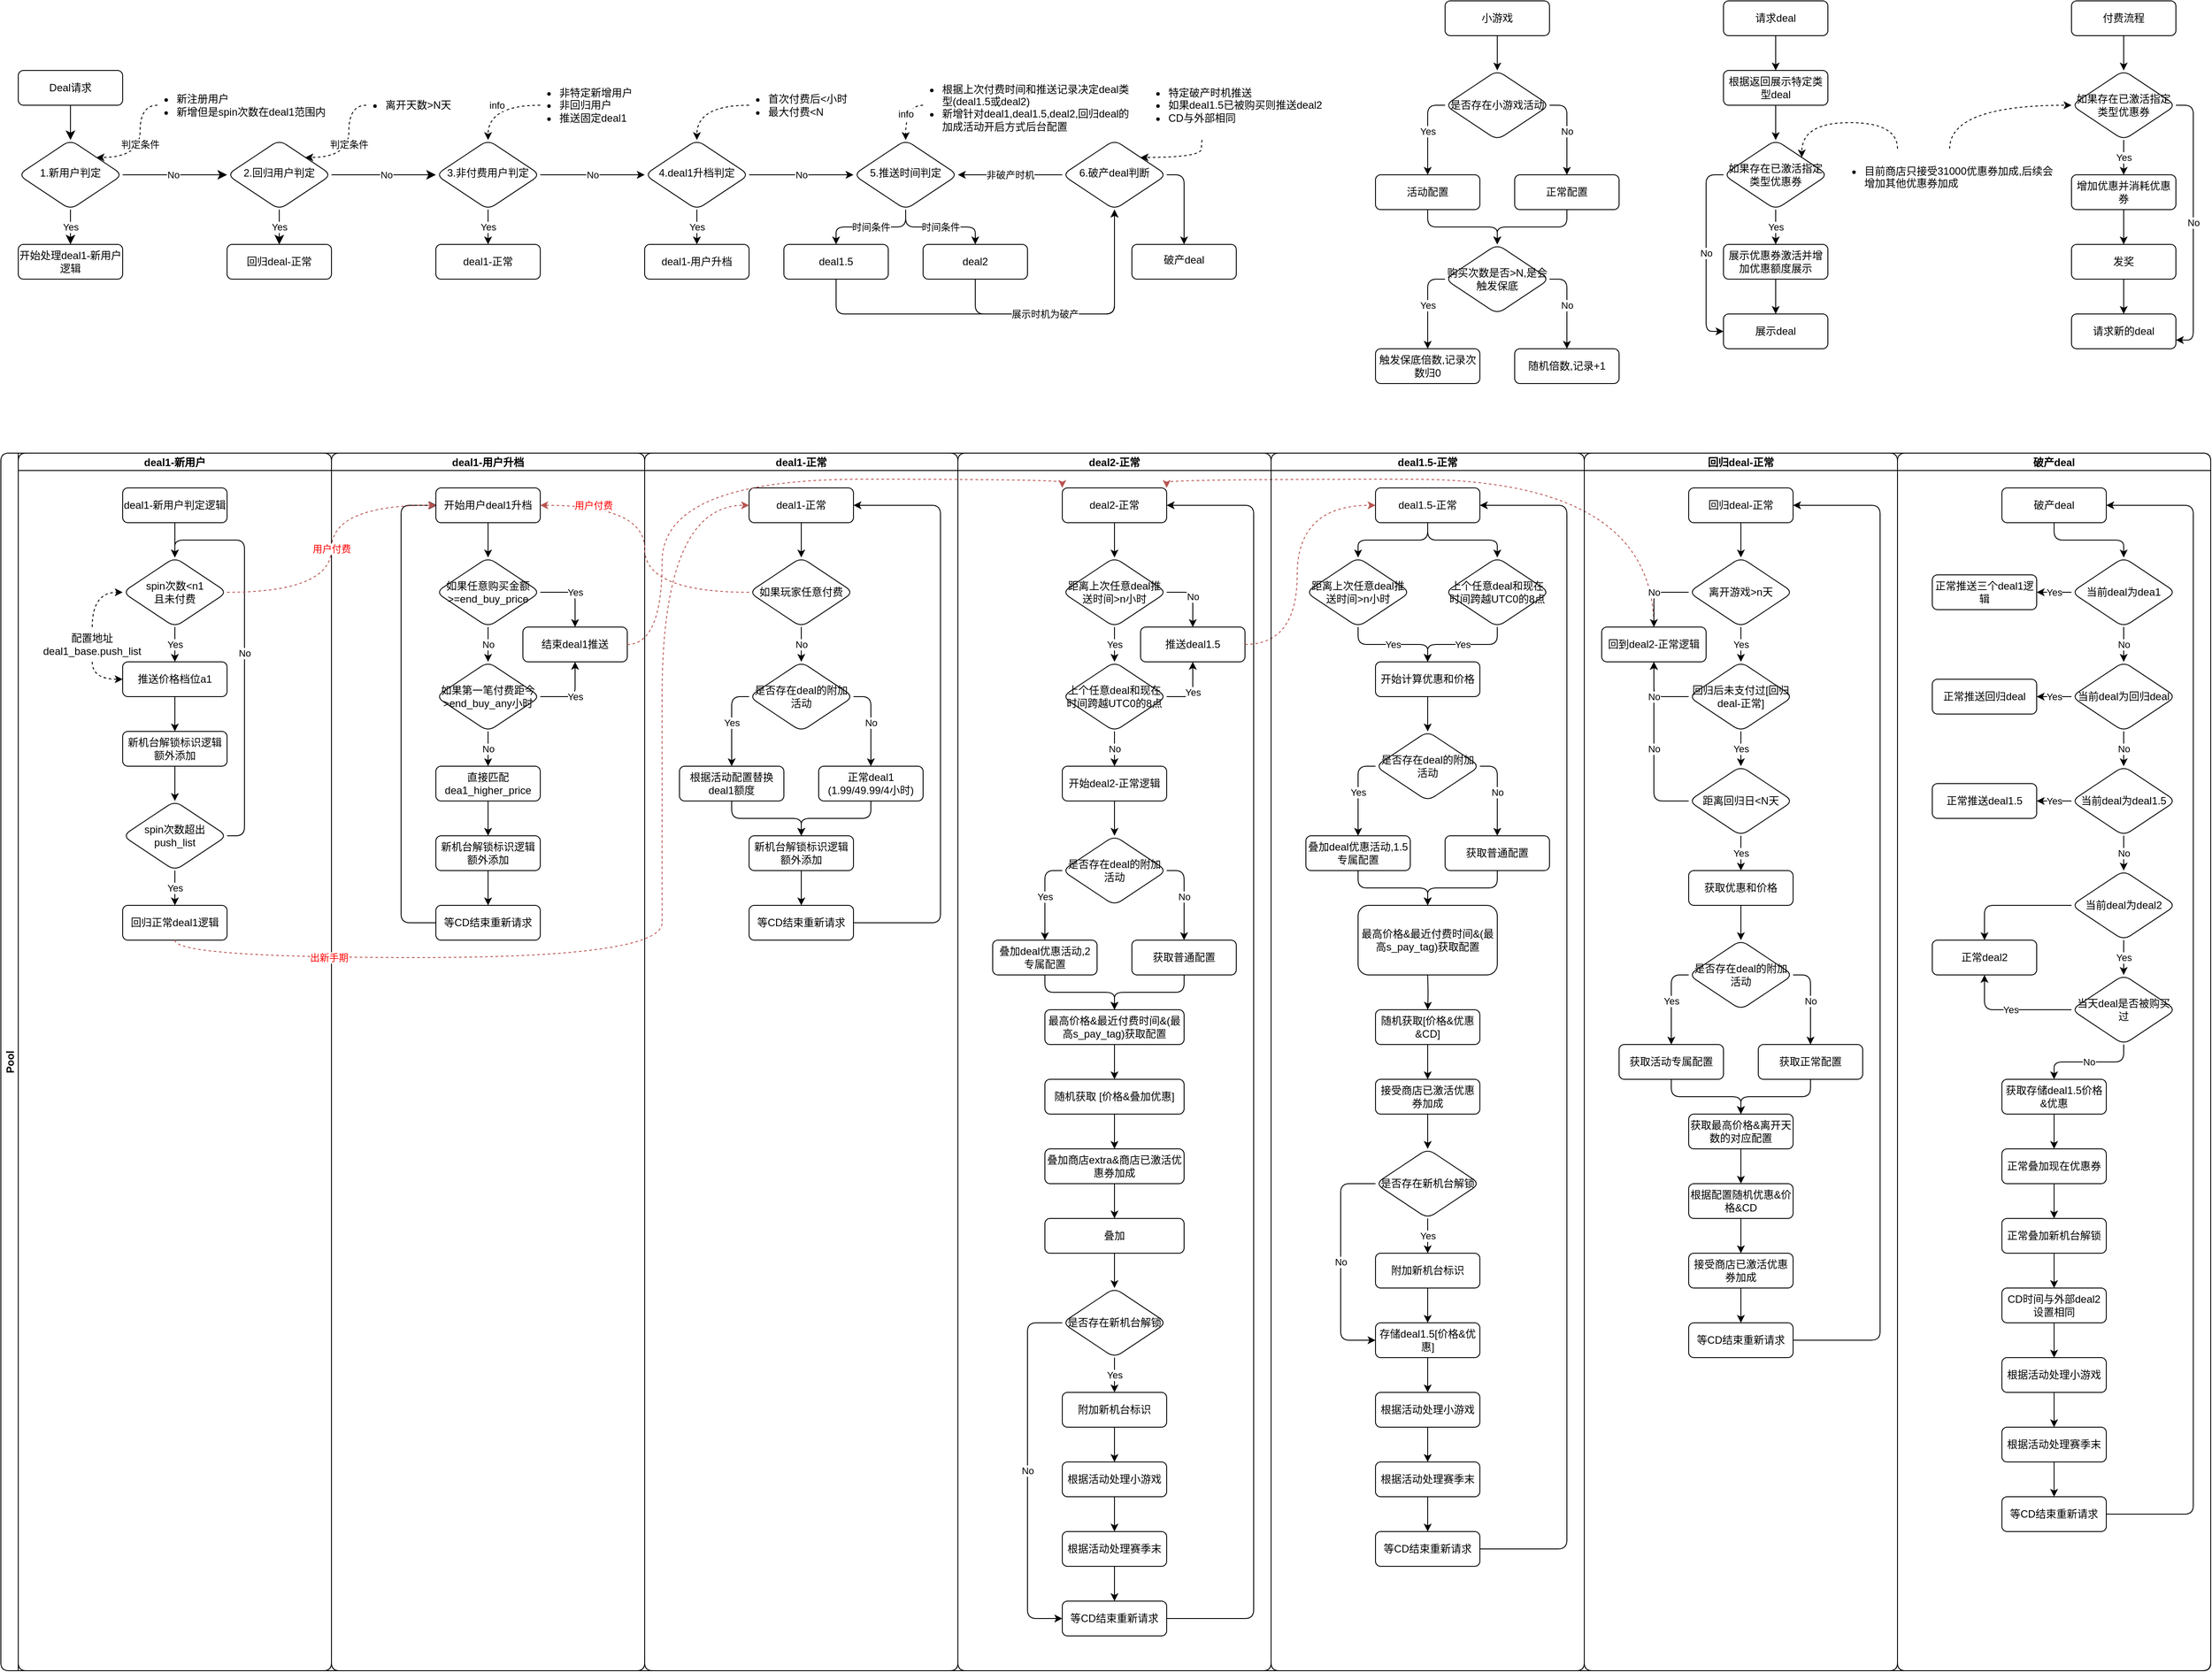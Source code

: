 <mxfile version="22.1.15" type="github">
  <diagram id="C5RBs43oDa-KdzZeNtuy" name="Page-1">
    <mxGraphModel dx="1509" dy="618" grid="1" gridSize="10" guides="1" tooltips="1" connect="1" arrows="1" fold="1" page="0" pageScale="1" pageWidth="900" pageHeight="1600" math="0" shadow="0">
      <root>
        <mxCell id="WIyWlLk6GJQsqaUBKTNV-0" />
        <mxCell id="WIyWlLk6GJQsqaUBKTNV-1" parent="WIyWlLk6GJQsqaUBKTNV-0" />
        <mxCell id="WIyWlLk6GJQsqaUBKTNV-2" value="" style="rounded=1;html=1;jettySize=auto;orthogonalLoop=1;fontSize=11;endArrow=classic;endFill=1;endSize=8;strokeWidth=1;shadow=0;labelBackgroundColor=default;edgeStyle=orthogonalEdgeStyle;" parent="WIyWlLk6GJQsqaUBKTNV-1" source="WIyWlLk6GJQsqaUBKTNV-3" target="WIyWlLk6GJQsqaUBKTNV-6" edge="1">
          <mxGeometry relative="1" as="geometry" />
        </mxCell>
        <mxCell id="WIyWlLk6GJQsqaUBKTNV-3" value="Deal请求" style="rounded=1;whiteSpace=wrap;html=1;fontSize=12;glass=0;strokeWidth=1;shadow=0;" parent="WIyWlLk6GJQsqaUBKTNV-1" vertex="1">
          <mxGeometry x="80" y="120" width="120" height="40" as="geometry" />
        </mxCell>
        <mxCell id="WIyWlLk6GJQsqaUBKTNV-4" value="Yes" style="rounded=1;html=1;jettySize=auto;orthogonalLoop=1;fontSize=11;endArrow=classic;endFill=1;endSize=8;strokeWidth=1;shadow=0;labelBackgroundColor=default;edgeStyle=orthogonalEdgeStyle;entryX=0.5;entryY=0;entryDx=0;entryDy=0;" parent="WIyWlLk6GJQsqaUBKTNV-1" source="WIyWlLk6GJQsqaUBKTNV-6" target="WIyWlLk6GJQsqaUBKTNV-12" edge="1">
          <mxGeometry relative="1" as="geometry">
            <mxPoint as="offset" />
            <mxPoint x="140" y="330" as="targetPoint" />
          </mxGeometry>
        </mxCell>
        <mxCell id="WIyWlLk6GJQsqaUBKTNV-5" value="No" style="edgeStyle=orthogonalEdgeStyle;rounded=1;html=1;jettySize=auto;orthogonalLoop=1;fontSize=11;endArrow=classic;endFill=1;endSize=8;strokeWidth=1;shadow=0;labelBackgroundColor=default;entryX=0;entryY=0.5;entryDx=0;entryDy=0;" parent="WIyWlLk6GJQsqaUBKTNV-1" source="WIyWlLk6GJQsqaUBKTNV-6" target="DPb7wRXF61A1M562Ad9j-0" edge="1">
          <mxGeometry x="-0.04" relative="1" as="geometry">
            <mxPoint as="offset" />
            <mxPoint x="240" y="250" as="targetPoint" />
          </mxGeometry>
        </mxCell>
        <mxCell id="WIyWlLk6GJQsqaUBKTNV-6" value="1.新用户判定" style="rhombus;whiteSpace=wrap;html=1;shadow=0;fontFamily=Helvetica;fontSize=12;align=center;strokeWidth=1;spacing=6;spacingTop=-4;rounded=1;" parent="WIyWlLk6GJQsqaUBKTNV-1" vertex="1">
          <mxGeometry x="80" y="200" width="120" height="80" as="geometry" />
        </mxCell>
        <mxCell id="WIyWlLk6GJQsqaUBKTNV-12" value="开始处理deal1-新用户逻辑" style="rounded=1;whiteSpace=wrap;html=1;fontSize=12;glass=0;strokeWidth=1;shadow=0;" parent="WIyWlLk6GJQsqaUBKTNV-1" vertex="1">
          <mxGeometry x="80" y="320" width="120" height="40" as="geometry" />
        </mxCell>
        <mxCell id="WJAeF4iGQMadBWUu6b0e-10" value="" style="edgeStyle=orthogonalEdgeStyle;rounded=1;orthogonalLoop=1;jettySize=auto;html=1;" parent="WIyWlLk6GJQsqaUBKTNV-1" source="DPb7wRXF61A1M562Ad9j-0" target="DPb7wRXF61A1M562Ad9j-6" edge="1">
          <mxGeometry relative="1" as="geometry" />
        </mxCell>
        <mxCell id="DPb7wRXF61A1M562Ad9j-0" value="2.回归用户判定" style="rhombus;whiteSpace=wrap;html=1;shadow=0;fontFamily=Helvetica;fontSize=12;align=center;strokeWidth=1;spacing=6;spacingTop=-4;rounded=1;" parent="WIyWlLk6GJQsqaUBKTNV-1" vertex="1">
          <mxGeometry x="320" y="200" width="120" height="80" as="geometry" />
        </mxCell>
        <mxCell id="DPb7wRXF61A1M562Ad9j-98" value="No" style="edgeStyle=orthogonalEdgeStyle;rounded=1;orthogonalLoop=1;jettySize=auto;html=1;" parent="WIyWlLk6GJQsqaUBKTNV-1" source="DPb7wRXF61A1M562Ad9j-1" target="DPb7wRXF61A1M562Ad9j-97" edge="1">
          <mxGeometry relative="1" as="geometry" />
        </mxCell>
        <mxCell id="DPb7wRXF61A1M562Ad9j-100" value="Yes" style="edgeStyle=orthogonalEdgeStyle;rounded=1;orthogonalLoop=1;jettySize=auto;html=1;entryX=0.5;entryY=0;entryDx=0;entryDy=0;" parent="WIyWlLk6GJQsqaUBKTNV-1" source="DPb7wRXF61A1M562Ad9j-1" target="DPb7wRXF61A1M562Ad9j-99" edge="1">
          <mxGeometry relative="1" as="geometry" />
        </mxCell>
        <mxCell id="DPb7wRXF61A1M562Ad9j-1" value="3.非付费用户判定" style="rhombus;whiteSpace=wrap;html=1;shadow=0;fontFamily=Helvetica;fontSize=12;align=center;strokeWidth=1;spacing=6;spacingTop=-4;rounded=1;" parent="WIyWlLk6GJQsqaUBKTNV-1" vertex="1">
          <mxGeometry x="560" y="200" width="120" height="80" as="geometry" />
        </mxCell>
        <mxCell id="DPb7wRXF61A1M562Ad9j-4" value="No" style="edgeStyle=orthogonalEdgeStyle;rounded=1;html=1;jettySize=auto;orthogonalLoop=1;fontSize=11;endArrow=classic;endFill=1;endSize=8;strokeWidth=1;shadow=0;labelBackgroundColor=default;entryX=0;entryY=0.5;entryDx=0;entryDy=0;exitX=1;exitY=0.5;exitDx=0;exitDy=0;" parent="WIyWlLk6GJQsqaUBKTNV-1" source="DPb7wRXF61A1M562Ad9j-0" target="DPb7wRXF61A1M562Ad9j-1" edge="1">
          <mxGeometry x="0.043" relative="1" as="geometry">
            <mxPoint as="offset" />
            <mxPoint x="80" y="260" as="sourcePoint" />
            <mxPoint x="330" y="260" as="targetPoint" />
          </mxGeometry>
        </mxCell>
        <mxCell id="DPb7wRXF61A1M562Ad9j-5" value="Yes" style="rounded=1;html=1;jettySize=auto;orthogonalLoop=1;fontSize=11;endArrow=classic;endFill=1;endSize=8;strokeWidth=1;shadow=0;labelBackgroundColor=default;edgeStyle=orthogonalEdgeStyle;exitX=0.5;exitY=1;exitDx=0;exitDy=0;entryX=0.5;entryY=0;entryDx=0;entryDy=0;" parent="WIyWlLk6GJQsqaUBKTNV-1" source="DPb7wRXF61A1M562Ad9j-0" target="DPb7wRXF61A1M562Ad9j-6" edge="1">
          <mxGeometry relative="1" as="geometry">
            <mxPoint as="offset" />
            <mxPoint x="30" y="300" as="sourcePoint" />
            <mxPoint x="370" y="360" as="targetPoint" />
          </mxGeometry>
        </mxCell>
        <mxCell id="DPb7wRXF61A1M562Ad9j-6" value="回归deal-正常" style="rounded=1;whiteSpace=wrap;html=1;fontSize=12;glass=0;strokeWidth=1;shadow=0;" parent="WIyWlLk6GJQsqaUBKTNV-1" vertex="1">
          <mxGeometry x="320" y="320" width="120" height="40" as="geometry" />
        </mxCell>
        <mxCell id="DPb7wRXF61A1M562Ad9j-102" value="Yes" style="edgeStyle=orthogonalEdgeStyle;rounded=1;orthogonalLoop=1;jettySize=auto;html=1;entryX=0.5;entryY=0;entryDx=0;entryDy=0;" parent="WIyWlLk6GJQsqaUBKTNV-1" source="DPb7wRXF61A1M562Ad9j-97" target="DPb7wRXF61A1M562Ad9j-101" edge="1">
          <mxGeometry relative="1" as="geometry" />
        </mxCell>
        <mxCell id="DPb7wRXF61A1M562Ad9j-104" value="No" style="edgeStyle=orthogonalEdgeStyle;rounded=1;orthogonalLoop=1;jettySize=auto;html=1;" parent="WIyWlLk6GJQsqaUBKTNV-1" source="DPb7wRXF61A1M562Ad9j-97" target="DPb7wRXF61A1M562Ad9j-103" edge="1">
          <mxGeometry relative="1" as="geometry" />
        </mxCell>
        <mxCell id="DPb7wRXF61A1M562Ad9j-97" value="4.deal1升档判定" style="rhombus;whiteSpace=wrap;html=1;shadow=0;fontFamily=Helvetica;fontSize=12;align=center;strokeWidth=1;spacing=6;spacingTop=-4;rounded=1;" parent="WIyWlLk6GJQsqaUBKTNV-1" vertex="1">
          <mxGeometry x="800" y="200" width="120" height="80" as="geometry" />
        </mxCell>
        <mxCell id="DPb7wRXF61A1M562Ad9j-99" value="deal1-正常" style="rounded=1;whiteSpace=wrap;html=1;fontSize=12;glass=0;strokeWidth=1;shadow=0;" parent="WIyWlLk6GJQsqaUBKTNV-1" vertex="1">
          <mxGeometry x="560" y="320" width="120" height="40" as="geometry" />
        </mxCell>
        <mxCell id="DPb7wRXF61A1M562Ad9j-101" value="deal1-用户升档" style="rounded=1;whiteSpace=wrap;html=1;fontSize=12;glass=0;strokeWidth=1;shadow=0;" parent="WIyWlLk6GJQsqaUBKTNV-1" vertex="1">
          <mxGeometry x="800" y="320" width="120" height="40" as="geometry" />
        </mxCell>
        <mxCell id="DPb7wRXF61A1M562Ad9j-106" value="时间条件" style="edgeStyle=orthogonalEdgeStyle;rounded=1;orthogonalLoop=1;jettySize=auto;html=1;" parent="WIyWlLk6GJQsqaUBKTNV-1" source="DPb7wRXF61A1M562Ad9j-103" target="DPb7wRXF61A1M562Ad9j-105" edge="1">
          <mxGeometry relative="1" as="geometry" />
        </mxCell>
        <mxCell id="NsobIx5qtJKIlAdT1BVe-90" value="时间条件" style="edgeStyle=orthogonalEdgeStyle;rounded=1;orthogonalLoop=1;jettySize=auto;html=1;entryX=0.5;entryY=0;entryDx=0;entryDy=0;" parent="WIyWlLk6GJQsqaUBKTNV-1" source="DPb7wRXF61A1M562Ad9j-103" target="NsobIx5qtJKIlAdT1BVe-88" edge="1">
          <mxGeometry relative="1" as="geometry" />
        </mxCell>
        <mxCell id="DPb7wRXF61A1M562Ad9j-103" value="5.推送时间判定" style="rhombus;whiteSpace=wrap;html=1;shadow=0;fontFamily=Helvetica;fontSize=12;align=center;strokeWidth=1;spacing=6;spacingTop=-4;rounded=1;" parent="WIyWlLk6GJQsqaUBKTNV-1" vertex="1">
          <mxGeometry x="1040" y="200" width="120" height="80" as="geometry" />
        </mxCell>
        <mxCell id="NsobIx5qtJKIlAdT1BVe-91" style="edgeStyle=orthogonalEdgeStyle;rounded=1;orthogonalLoop=1;jettySize=auto;html=1;entryX=0.5;entryY=1;entryDx=0;entryDy=0;" parent="WIyWlLk6GJQsqaUBKTNV-1" source="DPb7wRXF61A1M562Ad9j-105" target="NsobIx5qtJKIlAdT1BVe-86" edge="1">
          <mxGeometry relative="1" as="geometry">
            <Array as="points">
              <mxPoint x="1020" y="400" />
              <mxPoint x="1340" y="400" />
            </Array>
          </mxGeometry>
        </mxCell>
        <mxCell id="DPb7wRXF61A1M562Ad9j-105" value="deal1.5" style="rounded=1;whiteSpace=wrap;html=1;fontSize=12;glass=0;strokeWidth=1;shadow=0;" parent="WIyWlLk6GJQsqaUBKTNV-1" vertex="1">
          <mxGeometry x="960" y="320" width="120" height="40" as="geometry" />
        </mxCell>
        <mxCell id="WJAeF4iGQMadBWUu6b0e-17" value="判定条件" style="edgeStyle=orthogonalEdgeStyle;orthogonalLoop=1;jettySize=auto;html=1;entryX=1;entryY=0;entryDx=0;entryDy=0;dashed=1;curved=1;rounded=1;" parent="WIyWlLk6GJQsqaUBKTNV-1" source="WJAeF4iGQMadBWUu6b0e-16" target="WIyWlLk6GJQsqaUBKTNV-6" edge="1">
          <mxGeometry relative="1" as="geometry" />
        </mxCell>
        <mxCell id="WJAeF4iGQMadBWUu6b0e-16" value="&lt;ul&gt;&lt;li&gt;新注册用户&lt;/li&gt;&lt;li&gt;新增但是spin次数在deal1范围内&lt;/li&gt;&lt;/ul&gt;" style="text;strokeColor=none;fillColor=none;html=1;whiteSpace=wrap;verticalAlign=middle;overflow=hidden;rounded=1;labelPosition=center;verticalLabelPosition=middle;align=left;glass=0;spacingLeft=-20;" parent="WIyWlLk6GJQsqaUBKTNV-1" vertex="1">
          <mxGeometry x="240" y="120" width="240" height="80" as="geometry" />
        </mxCell>
        <mxCell id="WJAeF4iGQMadBWUu6b0e-31" value="判定条件" style="edgeStyle=orthogonalEdgeStyle;orthogonalLoop=1;jettySize=auto;html=1;entryX=1;entryY=0;entryDx=0;entryDy=0;dashed=1;curved=1;rounded=1;" parent="WIyWlLk6GJQsqaUBKTNV-1" source="WJAeF4iGQMadBWUu6b0e-32" target="DPb7wRXF61A1M562Ad9j-0" edge="1">
          <mxGeometry relative="1" as="geometry">
            <mxPoint x="410" y="220" as="targetPoint" />
          </mxGeometry>
        </mxCell>
        <mxCell id="WJAeF4iGQMadBWUu6b0e-32" value="&lt;ul&gt;&lt;li&gt;离开天数&amp;gt;N天&lt;/li&gt;&lt;/ul&gt;" style="text;strokeColor=none;fillColor=none;html=1;whiteSpace=wrap;verticalAlign=middle;overflow=hidden;rounded=1;spacingLeft=-20;" parent="WIyWlLk6GJQsqaUBKTNV-1" vertex="1">
          <mxGeometry x="480" y="120" width="240" height="80" as="geometry" />
        </mxCell>
        <mxCell id="DPb7wRXF61A1M562Ad9j-62" value="Pool" style="swimlane;childLayout=stackLayout;resizeParent=1;resizeParentMax=0;startSize=20;horizontal=0;horizontalStack=1;rounded=1;" parent="WIyWlLk6GJQsqaUBKTNV-1" vertex="1">
          <mxGeometry x="60" y="560" width="2540" height="1400" as="geometry">
            <mxRectangle x="60" y="560" width="40" height="60" as="alternateBounds" />
          </mxGeometry>
        </mxCell>
        <mxCell id="DPb7wRXF61A1M562Ad9j-63" value="deal1-新用户" style="swimlane;startSize=20;rounded=1;" parent="DPb7wRXF61A1M562Ad9j-62" vertex="1">
          <mxGeometry x="20" width="360" height="1400" as="geometry" />
        </mxCell>
        <mxCell id="DPb7wRXF61A1M562Ad9j-8" value="deal1-新用户判定逻辑" style="rounded=1;whiteSpace=wrap;html=1;fontSize=12;glass=0;strokeWidth=1;shadow=0;" parent="DPb7wRXF61A1M562Ad9j-63" vertex="1">
          <mxGeometry x="120" y="40" width="120" height="40" as="geometry" />
        </mxCell>
        <mxCell id="DPb7wRXF61A1M562Ad9j-20" value="spin次数&amp;lt;n1&lt;br&gt;且未付费" style="rhombus;whiteSpace=wrap;html=1;rounded=1;glass=0;strokeWidth=1;shadow=0;" parent="DPb7wRXF61A1M562Ad9j-63" vertex="1">
          <mxGeometry x="120" y="120" width="120" height="80" as="geometry" />
        </mxCell>
        <mxCell id="DPb7wRXF61A1M562Ad9j-21" value="" style="edgeStyle=orthogonalEdgeStyle;rounded=1;orthogonalLoop=1;jettySize=auto;html=1;" parent="DPb7wRXF61A1M562Ad9j-63" source="DPb7wRXF61A1M562Ad9j-8" target="DPb7wRXF61A1M562Ad9j-20" edge="1">
          <mxGeometry relative="1" as="geometry" />
        </mxCell>
        <mxCell id="QUYP6OqpwPbclNsKZdiI-27" value="" style="edgeStyle=orthogonalEdgeStyle;rounded=1;orthogonalLoop=1;jettySize=auto;html=1;" parent="DPb7wRXF61A1M562Ad9j-63" source="DPb7wRXF61A1M562Ad9j-24" target="QUYP6OqpwPbclNsKZdiI-26" edge="1">
          <mxGeometry relative="1" as="geometry" />
        </mxCell>
        <mxCell id="DPb7wRXF61A1M562Ad9j-24" value="推送价格档位a1" style="whiteSpace=wrap;html=1;rounded=1;glass=0;strokeWidth=1;shadow=0;" parent="DPb7wRXF61A1M562Ad9j-63" vertex="1">
          <mxGeometry x="120" y="240" width="120" height="40" as="geometry" />
        </mxCell>
        <mxCell id="DPb7wRXF61A1M562Ad9j-23" value="Yes" style="edgeStyle=orthogonalEdgeStyle;rounded=1;orthogonalLoop=1;jettySize=auto;html=1;entryX=0.5;entryY=0;entryDx=0;entryDy=0;labelBackgroundColor=default;" parent="DPb7wRXF61A1M562Ad9j-63" source="DPb7wRXF61A1M562Ad9j-20" target="DPb7wRXF61A1M562Ad9j-24" edge="1">
          <mxGeometry relative="1" as="geometry">
            <mxPoint x="181" y="300" as="targetPoint" />
            <mxPoint as="offset" />
          </mxGeometry>
        </mxCell>
        <mxCell id="DPb7wRXF61A1M562Ad9j-46" value="No" style="edgeStyle=orthogonalEdgeStyle;rounded=1;orthogonalLoop=1;jettySize=auto;html=1;entryX=0.5;entryY=0;entryDx=0;entryDy=0;" parent="DPb7wRXF61A1M562Ad9j-63" source="DPb7wRXF61A1M562Ad9j-45" target="DPb7wRXF61A1M562Ad9j-20" edge="1">
          <mxGeometry x="-0.0" relative="1" as="geometry">
            <mxPoint x="111.0" y="160" as="targetPoint" />
            <Array as="points">
              <mxPoint x="260" y="440" />
              <mxPoint x="260" y="100" />
              <mxPoint x="180" y="100" />
            </Array>
            <mxPoint as="offset" />
          </mxGeometry>
        </mxCell>
        <mxCell id="DPb7wRXF61A1M562Ad9j-45" value="spin次数超出&lt;br&gt;push_list" style="rhombus;whiteSpace=wrap;html=1;rounded=1;glass=0;strokeWidth=1;shadow=0;" parent="DPb7wRXF61A1M562Ad9j-63" vertex="1">
          <mxGeometry x="120" y="400" width="120" height="80" as="geometry" />
        </mxCell>
        <mxCell id="DPb7wRXF61A1M562Ad9j-48" value="回归正常deal1逻辑" style="whiteSpace=wrap;html=1;rounded=1;glass=0;strokeWidth=1;shadow=0;" parent="DPb7wRXF61A1M562Ad9j-63" vertex="1">
          <mxGeometry x="120" y="520" width="120" height="40" as="geometry" />
        </mxCell>
        <mxCell id="DPb7wRXF61A1M562Ad9j-49" value="Yes" style="edgeStyle=orthogonalEdgeStyle;rounded=1;orthogonalLoop=1;jettySize=auto;html=1;" parent="DPb7wRXF61A1M562Ad9j-63" source="DPb7wRXF61A1M562Ad9j-45" target="DPb7wRXF61A1M562Ad9j-48" edge="1">
          <mxGeometry relative="1" as="geometry" />
        </mxCell>
        <mxCell id="DPb7wRXF61A1M562Ad9j-71" style="edgeStyle=orthogonalEdgeStyle;orthogonalLoop=1;jettySize=auto;html=1;entryX=0;entryY=0.5;entryDx=0;entryDy=0;dashed=1;curved=1;rounded=1;" parent="DPb7wRXF61A1M562Ad9j-63" source="DPb7wRXF61A1M562Ad9j-32" target="DPb7wRXF61A1M562Ad9j-24" edge="1">
          <mxGeometry relative="1" as="geometry" />
        </mxCell>
        <mxCell id="DPb7wRXF61A1M562Ad9j-72" style="edgeStyle=orthogonalEdgeStyle;orthogonalLoop=1;jettySize=auto;html=1;entryX=0;entryY=0.5;entryDx=0;entryDy=0;dashed=1;curved=1;rounded=1;" parent="DPb7wRXF61A1M562Ad9j-63" source="DPb7wRXF61A1M562Ad9j-32" target="DPb7wRXF61A1M562Ad9j-20" edge="1">
          <mxGeometry relative="1" as="geometry" />
        </mxCell>
        <mxCell id="DPb7wRXF61A1M562Ad9j-32" value="配置地址&lt;br&gt;deal1_base.push_list" style="text;html=1;strokeColor=none;fillColor=none;align=center;verticalAlign=middle;whiteSpace=wrap;rounded=1;" parent="DPb7wRXF61A1M562Ad9j-63" vertex="1">
          <mxGeometry x="10" y="200" width="150" height="40" as="geometry" />
        </mxCell>
        <mxCell id="QUYP6OqpwPbclNsKZdiI-28" style="edgeStyle=orthogonalEdgeStyle;rounded=1;orthogonalLoop=1;jettySize=auto;html=1;entryX=0.5;entryY=0;entryDx=0;entryDy=0;" parent="DPb7wRXF61A1M562Ad9j-63" source="QUYP6OqpwPbclNsKZdiI-26" target="DPb7wRXF61A1M562Ad9j-45" edge="1">
          <mxGeometry relative="1" as="geometry" />
        </mxCell>
        <mxCell id="QUYP6OqpwPbclNsKZdiI-26" value="新机台解锁标识逻辑额外添加" style="whiteSpace=wrap;html=1;rounded=1;glass=0;strokeWidth=1;shadow=0;" parent="DPb7wRXF61A1M562Ad9j-63" vertex="1">
          <mxGeometry x="120" y="320" width="120" height="40" as="geometry" />
        </mxCell>
        <mxCell id="DPb7wRXF61A1M562Ad9j-64" value="deal1-用户升档" style="swimlane;startSize=20;rounded=1;" parent="DPb7wRXF61A1M562Ad9j-62" vertex="1">
          <mxGeometry x="380" width="360" height="1400" as="geometry" />
        </mxCell>
        <mxCell id="DPb7wRXF61A1M562Ad9j-80" value="" style="edgeStyle=orthogonalEdgeStyle;rounded=1;orthogonalLoop=1;jettySize=auto;html=1;" parent="DPb7wRXF61A1M562Ad9j-64" source="DPb7wRXF61A1M562Ad9j-77" target="DPb7wRXF61A1M562Ad9j-79" edge="1">
          <mxGeometry relative="1" as="geometry" />
        </mxCell>
        <mxCell id="DPb7wRXF61A1M562Ad9j-77" value="开始用户deal1升档" style="rounded=1;whiteSpace=wrap;html=1;" parent="DPb7wRXF61A1M562Ad9j-64" vertex="1">
          <mxGeometry x="120" y="40" width="120" height="40" as="geometry" />
        </mxCell>
        <mxCell id="DPb7wRXF61A1M562Ad9j-83" value="No" style="edgeStyle=orthogonalEdgeStyle;rounded=1;orthogonalLoop=1;jettySize=auto;html=1;" parent="DPb7wRXF61A1M562Ad9j-64" source="DPb7wRXF61A1M562Ad9j-79" target="DPb7wRXF61A1M562Ad9j-82" edge="1">
          <mxGeometry relative="1" as="geometry" />
        </mxCell>
        <mxCell id="DPb7wRXF61A1M562Ad9j-92" value="Yes" style="edgeStyle=orthogonalEdgeStyle;orthogonalLoop=1;jettySize=auto;html=1;entryX=0.5;entryY=0;entryDx=0;entryDy=0;rounded=1;" parent="DPb7wRXF61A1M562Ad9j-64" source="DPb7wRXF61A1M562Ad9j-79" target="DPb7wRXF61A1M562Ad9j-89" edge="1">
          <mxGeometry relative="1" as="geometry">
            <Array as="points">
              <mxPoint x="280" y="160" />
            </Array>
          </mxGeometry>
        </mxCell>
        <mxCell id="DPb7wRXF61A1M562Ad9j-79" value="如果任意购买金额&amp;gt;=end_buy_price" style="rhombus;whiteSpace=wrap;html=1;rounded=1;" parent="DPb7wRXF61A1M562Ad9j-64" vertex="1">
          <mxGeometry x="120" y="120" width="120" height="80" as="geometry" />
        </mxCell>
        <mxCell id="DPb7wRXF61A1M562Ad9j-86" value="No" style="edgeStyle=orthogonalEdgeStyle;rounded=1;orthogonalLoop=1;jettySize=auto;html=1;" parent="DPb7wRXF61A1M562Ad9j-64" source="DPb7wRXF61A1M562Ad9j-82" target="DPb7wRXF61A1M562Ad9j-85" edge="1">
          <mxGeometry relative="1" as="geometry" />
        </mxCell>
        <mxCell id="DPb7wRXF61A1M562Ad9j-91" value="Yes" style="edgeStyle=orthogonalEdgeStyle;orthogonalLoop=1;jettySize=auto;html=1;entryX=0.5;entryY=1;entryDx=0;entryDy=0;rounded=1;" parent="DPb7wRXF61A1M562Ad9j-64" source="DPb7wRXF61A1M562Ad9j-82" target="DPb7wRXF61A1M562Ad9j-89" edge="1">
          <mxGeometry relative="1" as="geometry">
            <Array as="points">
              <mxPoint x="280" y="280" />
            </Array>
          </mxGeometry>
        </mxCell>
        <mxCell id="DPb7wRXF61A1M562Ad9j-82" value="如果第一笔付费距今&amp;gt;end_buy_any小时" style="rhombus;whiteSpace=wrap;html=1;rounded=1;" parent="DPb7wRXF61A1M562Ad9j-64" vertex="1">
          <mxGeometry x="120" y="240" width="120" height="80" as="geometry" />
        </mxCell>
        <mxCell id="QUYP6OqpwPbclNsKZdiI-30" value="" style="edgeStyle=orthogonalEdgeStyle;rounded=1;orthogonalLoop=1;jettySize=auto;html=1;" parent="DPb7wRXF61A1M562Ad9j-64" source="DPb7wRXF61A1M562Ad9j-85" target="QUYP6OqpwPbclNsKZdiI-29" edge="1">
          <mxGeometry relative="1" as="geometry" />
        </mxCell>
        <mxCell id="DPb7wRXF61A1M562Ad9j-85" value="直接匹配dea1_higher_price" style="whiteSpace=wrap;html=1;rounded=1;" parent="DPb7wRXF61A1M562Ad9j-64" vertex="1">
          <mxGeometry x="120" y="360" width="120" height="40" as="geometry" />
        </mxCell>
        <mxCell id="DPb7wRXF61A1M562Ad9j-89" value="结束deal1推送" style="whiteSpace=wrap;html=1;rounded=1;" parent="DPb7wRXF61A1M562Ad9j-64" vertex="1">
          <mxGeometry x="220" y="200" width="120" height="40" as="geometry" />
        </mxCell>
        <mxCell id="DPb7wRXF61A1M562Ad9j-96" style="edgeStyle=orthogonalEdgeStyle;orthogonalLoop=1;jettySize=auto;html=1;rounded=1;" parent="DPb7wRXF61A1M562Ad9j-64" source="DPb7wRXF61A1M562Ad9j-94" edge="1">
          <mxGeometry relative="1" as="geometry">
            <mxPoint x="121" y="60" as="targetPoint" />
            <Array as="points">
              <mxPoint x="80" y="540" />
              <mxPoint x="80" y="60" />
            </Array>
          </mxGeometry>
        </mxCell>
        <mxCell id="DPb7wRXF61A1M562Ad9j-94" value="等CD结束重新请求" style="whiteSpace=wrap;html=1;rounded=1;" parent="DPb7wRXF61A1M562Ad9j-64" vertex="1">
          <mxGeometry x="120" y="520" width="120" height="40" as="geometry" />
        </mxCell>
        <mxCell id="QUYP6OqpwPbclNsKZdiI-31" style="edgeStyle=orthogonalEdgeStyle;rounded=1;orthogonalLoop=1;jettySize=auto;html=1;entryX=0.5;entryY=0;entryDx=0;entryDy=0;" parent="DPb7wRXF61A1M562Ad9j-64" source="QUYP6OqpwPbclNsKZdiI-29" target="DPb7wRXF61A1M562Ad9j-94" edge="1">
          <mxGeometry relative="1" as="geometry" />
        </mxCell>
        <mxCell id="QUYP6OqpwPbclNsKZdiI-29" value="新机台解锁标识逻辑额外添加" style="whiteSpace=wrap;html=1;rounded=1;" parent="DPb7wRXF61A1M562Ad9j-64" vertex="1">
          <mxGeometry x="120" y="440" width="120" height="40" as="geometry" />
        </mxCell>
        <mxCell id="DPb7wRXF61A1M562Ad9j-65" value="deal1-正常" style="swimlane;startSize=20;rounded=1;" parent="DPb7wRXF61A1M562Ad9j-62" vertex="1">
          <mxGeometry x="740" width="360" height="1400" as="geometry" />
        </mxCell>
        <mxCell id="DPb7wRXF61A1M562Ad9j-117" style="edgeStyle=orthogonalEdgeStyle;rounded=1;orthogonalLoop=1;jettySize=auto;html=1;entryX=0.5;entryY=0;entryDx=0;entryDy=0;" parent="DPb7wRXF61A1M562Ad9j-65" source="DPb7wRXF61A1M562Ad9j-112" target="DPb7wRXF61A1M562Ad9j-115" edge="1">
          <mxGeometry relative="1" as="geometry" />
        </mxCell>
        <mxCell id="DPb7wRXF61A1M562Ad9j-112" value="deal1-正常" style="rounded=1;whiteSpace=wrap;html=1;" parent="DPb7wRXF61A1M562Ad9j-65" vertex="1">
          <mxGeometry x="120" y="40" width="120" height="40" as="geometry" />
        </mxCell>
        <mxCell id="QUYP6OqpwPbclNsKZdiI-33" value="" style="edgeStyle=orthogonalEdgeStyle;rounded=1;orthogonalLoop=1;jettySize=auto;html=1;" parent="DPb7wRXF61A1M562Ad9j-65" source="DPb7wRXF61A1M562Ad9j-113" target="QUYP6OqpwPbclNsKZdiI-32" edge="1">
          <mxGeometry relative="1" as="geometry" />
        </mxCell>
        <mxCell id="DPb7wRXF61A1M562Ad9j-113" value="正常deal1 (1.99/49.99/4小时)" style="rounded=1;whiteSpace=wrap;html=1;" parent="DPb7wRXF61A1M562Ad9j-65" vertex="1">
          <mxGeometry x="200" y="360" width="120" height="40" as="geometry" />
        </mxCell>
        <mxCell id="QUYP6OqpwPbclNsKZdiI-43" value="No" style="edgeStyle=orthogonalEdgeStyle;rounded=1;orthogonalLoop=1;jettySize=auto;html=1;entryX=0.5;entryY=0;entryDx=0;entryDy=0;" parent="DPb7wRXF61A1M562Ad9j-65" source="DPb7wRXF61A1M562Ad9j-115" target="QUYP6OqpwPbclNsKZdiI-36" edge="1">
          <mxGeometry relative="1" as="geometry" />
        </mxCell>
        <mxCell id="DPb7wRXF61A1M562Ad9j-115" value="如果玩家任意付费" style="rhombus;whiteSpace=wrap;html=1;rounded=1;" parent="DPb7wRXF61A1M562Ad9j-65" vertex="1">
          <mxGeometry x="120" y="120" width="120" height="80" as="geometry" />
        </mxCell>
        <mxCell id="DPb7wRXF61A1M562Ad9j-119" style="edgeStyle=orthogonalEdgeStyle;orthogonalLoop=1;jettySize=auto;html=1;entryX=1;entryY=0.5;entryDx=0;entryDy=0;rounded=1;exitX=1;exitY=0.5;exitDx=0;exitDy=0;" parent="DPb7wRXF61A1M562Ad9j-65" source="DPb7wRXF61A1M562Ad9j-118" target="DPb7wRXF61A1M562Ad9j-112" edge="1">
          <mxGeometry relative="1" as="geometry">
            <Array as="points">
              <mxPoint x="340" y="540" />
              <mxPoint x="340" y="60" />
            </Array>
            <mxPoint x="261" y="620" as="sourcePoint" />
            <mxPoint x="261" y="60" as="targetPoint" />
          </mxGeometry>
        </mxCell>
        <mxCell id="DPb7wRXF61A1M562Ad9j-118" value="等CD结束重新请求" style="whiteSpace=wrap;html=1;rounded=1;" parent="DPb7wRXF61A1M562Ad9j-65" vertex="1">
          <mxGeometry x="120" y="520" width="120" height="40" as="geometry" />
        </mxCell>
        <mxCell id="WJAeF4iGQMadBWUu6b0e-30" style="edgeStyle=orthogonalEdgeStyle;orthogonalLoop=1;jettySize=auto;html=1;entryX=0;entryY=0;entryDx=0;entryDy=0;dashed=1;fillColor=#f8cecc;strokeColor=#b85450;curved=1;rounded=1;" parent="DPb7wRXF61A1M562Ad9j-65" source="DPb7wRXF61A1M562Ad9j-89" target="DPb7wRXF61A1M562Ad9j-165" edge="1">
          <mxGeometry relative="1" as="geometry">
            <Array as="points">
              <mxPoint x="20" y="220" />
              <mxPoint x="20" y="30" />
              <mxPoint x="480" y="30" />
            </Array>
          </mxGeometry>
        </mxCell>
        <mxCell id="QUYP6OqpwPbclNsKZdiI-46" style="edgeStyle=orthogonalEdgeStyle;rounded=1;orthogonalLoop=1;jettySize=auto;html=1;entryX=0.5;entryY=0;entryDx=0;entryDy=0;" parent="DPb7wRXF61A1M562Ad9j-65" source="QUYP6OqpwPbclNsKZdiI-32" target="DPb7wRXF61A1M562Ad9j-118" edge="1">
          <mxGeometry relative="1" as="geometry" />
        </mxCell>
        <mxCell id="QUYP6OqpwPbclNsKZdiI-32" value="新机台解锁标识逻辑额外添加" style="rounded=1;whiteSpace=wrap;html=1;" parent="DPb7wRXF61A1M562Ad9j-65" vertex="1">
          <mxGeometry x="120" y="440" width="120" height="40" as="geometry" />
        </mxCell>
        <mxCell id="QUYP6OqpwPbclNsKZdiI-40" value="Yes" style="edgeStyle=orthogonalEdgeStyle;rounded=1;orthogonalLoop=1;jettySize=auto;html=1;exitX=0;exitY=0.5;exitDx=0;exitDy=0;entryX=0.5;entryY=0;entryDx=0;entryDy=0;" parent="DPb7wRXF61A1M562Ad9j-65" source="QUYP6OqpwPbclNsKZdiI-36" target="QUYP6OqpwPbclNsKZdiI-39" edge="1">
          <mxGeometry relative="1" as="geometry">
            <Array as="points">
              <mxPoint x="100" y="280" />
            </Array>
          </mxGeometry>
        </mxCell>
        <mxCell id="QUYP6OqpwPbclNsKZdiI-44" value="No" style="edgeStyle=orthogonalEdgeStyle;rounded=1;orthogonalLoop=1;jettySize=auto;html=1;exitX=1;exitY=0.5;exitDx=0;exitDy=0;" parent="DPb7wRXF61A1M562Ad9j-65" source="QUYP6OqpwPbclNsKZdiI-36" target="DPb7wRXF61A1M562Ad9j-113" edge="1">
          <mxGeometry relative="1" as="geometry" />
        </mxCell>
        <mxCell id="QUYP6OqpwPbclNsKZdiI-36" value="是否存在deal的附加活动" style="rhombus;whiteSpace=wrap;html=1;rounded=1;" parent="DPb7wRXF61A1M562Ad9j-65" vertex="1">
          <mxGeometry x="120" y="240" width="120" height="80" as="geometry" />
        </mxCell>
        <mxCell id="QUYP6OqpwPbclNsKZdiI-45" style="edgeStyle=orthogonalEdgeStyle;rounded=1;orthogonalLoop=1;jettySize=auto;html=1;entryX=0.5;entryY=0;entryDx=0;entryDy=0;" parent="DPb7wRXF61A1M562Ad9j-65" source="QUYP6OqpwPbclNsKZdiI-39" target="QUYP6OqpwPbclNsKZdiI-32" edge="1">
          <mxGeometry relative="1" as="geometry" />
        </mxCell>
        <mxCell id="QUYP6OqpwPbclNsKZdiI-39" value="根据活动配置替换deal1额度" style="rounded=1;whiteSpace=wrap;html=1;" parent="DPb7wRXF61A1M562Ad9j-65" vertex="1">
          <mxGeometry x="40" y="360" width="120" height="40" as="geometry" />
        </mxCell>
        <mxCell id="DPb7wRXF61A1M562Ad9j-163" value="deal2-正常" style="swimlane;startSize=20;rounded=1;" parent="DPb7wRXF61A1M562Ad9j-62" vertex="1">
          <mxGeometry x="1100" width="360" height="1400" as="geometry" />
        </mxCell>
        <mxCell id="DPb7wRXF61A1M562Ad9j-164" style="edgeStyle=orthogonalEdgeStyle;rounded=1;orthogonalLoop=1;jettySize=auto;html=1;entryX=0.5;entryY=0;entryDx=0;entryDy=0;" parent="DPb7wRXF61A1M562Ad9j-163" source="DPb7wRXF61A1M562Ad9j-165" target="DPb7wRXF61A1M562Ad9j-169" edge="1">
          <mxGeometry relative="1" as="geometry" />
        </mxCell>
        <mxCell id="DPb7wRXF61A1M562Ad9j-165" value="deal2-正常" style="rounded=1;whiteSpace=wrap;html=1;" parent="DPb7wRXF61A1M562Ad9j-163" vertex="1">
          <mxGeometry x="120" y="40" width="120" height="40" as="geometry" />
        </mxCell>
        <mxCell id="DPb7wRXF61A1M562Ad9j-168" value="Yes" style="edgeStyle=orthogonalEdgeStyle;rounded=1;orthogonalLoop=1;jettySize=auto;html=1;entryX=0.5;entryY=0;entryDx=0;entryDy=0;" parent="DPb7wRXF61A1M562Ad9j-163" source="DPb7wRXF61A1M562Ad9j-169" edge="1">
          <mxGeometry relative="1" as="geometry">
            <mxPoint x="180" y="240" as="targetPoint" />
            <Array as="points">
              <mxPoint x="180" y="210" />
              <mxPoint x="180" y="210" />
            </Array>
          </mxGeometry>
        </mxCell>
        <mxCell id="DPb7wRXF61A1M562Ad9j-191" value="No" style="edgeStyle=orthogonalEdgeStyle;rounded=1;orthogonalLoop=1;jettySize=auto;html=1;entryX=0.5;entryY=0;entryDx=0;entryDy=0;" parent="DPb7wRXF61A1M562Ad9j-163" source="DPb7wRXF61A1M562Ad9j-169" target="DPb7wRXF61A1M562Ad9j-189" edge="1">
          <mxGeometry relative="1" as="geometry">
            <Array as="points">
              <mxPoint x="270" y="160" />
            </Array>
          </mxGeometry>
        </mxCell>
        <mxCell id="DPb7wRXF61A1M562Ad9j-169" value="距离上次任意deal推送时间&amp;gt;n小时" style="rhombus;whiteSpace=wrap;html=1;rounded=1;" parent="DPb7wRXF61A1M562Ad9j-163" vertex="1">
          <mxGeometry x="120" y="120" width="120" height="80" as="geometry" />
        </mxCell>
        <mxCell id="DPb7wRXF61A1M562Ad9j-170" style="edgeStyle=orthogonalEdgeStyle;orthogonalLoop=1;jettySize=auto;html=1;entryX=1;entryY=0.5;entryDx=0;entryDy=0;rounded=1;" parent="DPb7wRXF61A1M562Ad9j-163" source="DPb7wRXF61A1M562Ad9j-171" target="DPb7wRXF61A1M562Ad9j-165" edge="1">
          <mxGeometry relative="1" as="geometry">
            <Array as="points">
              <mxPoint x="340" y="1340" />
              <mxPoint x="340" y="60" />
            </Array>
          </mxGeometry>
        </mxCell>
        <mxCell id="DPb7wRXF61A1M562Ad9j-171" value="等CD结束重新请求" style="whiteSpace=wrap;html=1;rounded=1;" parent="DPb7wRXF61A1M562Ad9j-163" vertex="1">
          <mxGeometry x="120" y="1320" width="120" height="40" as="geometry" />
        </mxCell>
        <mxCell id="DPb7wRXF61A1M562Ad9j-185" value="No" style="edgeStyle=orthogonalEdgeStyle;rounded=1;orthogonalLoop=1;jettySize=auto;html=1;entryX=0.5;entryY=0;entryDx=0;entryDy=0;" parent="DPb7wRXF61A1M562Ad9j-163" source="DPb7wRXF61A1M562Ad9j-172" target="DPb7wRXF61A1M562Ad9j-184" edge="1">
          <mxGeometry relative="1" as="geometry" />
        </mxCell>
        <mxCell id="DPb7wRXF61A1M562Ad9j-190" value="Yes" style="edgeStyle=orthogonalEdgeStyle;rounded=1;orthogonalLoop=1;jettySize=auto;html=1;entryX=0.5;entryY=1;entryDx=0;entryDy=0;" parent="DPb7wRXF61A1M562Ad9j-163" source="DPb7wRXF61A1M562Ad9j-172" target="DPb7wRXF61A1M562Ad9j-189" edge="1">
          <mxGeometry relative="1" as="geometry">
            <Array as="points">
              <mxPoint x="270" y="280" />
            </Array>
          </mxGeometry>
        </mxCell>
        <mxCell id="DPb7wRXF61A1M562Ad9j-172" value="上个任意deal和现在时间跨越UTC0的8点" style="rhombus;whiteSpace=wrap;html=1;rounded=1;" parent="DPb7wRXF61A1M562Ad9j-163" vertex="1">
          <mxGeometry x="120" y="240" width="120" height="80" as="geometry" />
        </mxCell>
        <mxCell id="NsobIx5qtJKIlAdT1BVe-40" style="edgeStyle=orthogonalEdgeStyle;rounded=1;orthogonalLoop=1;jettySize=auto;html=1;entryX=0.5;entryY=0;entryDx=0;entryDy=0;" parent="DPb7wRXF61A1M562Ad9j-163" source="DPb7wRXF61A1M562Ad9j-184" target="NsobIx5qtJKIlAdT1BVe-35" edge="1">
          <mxGeometry relative="1" as="geometry" />
        </mxCell>
        <mxCell id="DPb7wRXF61A1M562Ad9j-184" value="开始deal2-正常逻辑" style="rounded=1;whiteSpace=wrap;html=1;" parent="DPb7wRXF61A1M562Ad9j-163" vertex="1">
          <mxGeometry x="120" y="360" width="120" height="40" as="geometry" />
        </mxCell>
        <mxCell id="DPb7wRXF61A1M562Ad9j-189" value="推送deal1.5" style="rounded=1;whiteSpace=wrap;html=1;" parent="DPb7wRXF61A1M562Ad9j-163" vertex="1">
          <mxGeometry x="210" y="200" width="120" height="40" as="geometry" />
        </mxCell>
        <mxCell id="NsobIx5qtJKIlAdT1BVe-34" value="No" style="edgeStyle=orthogonalEdgeStyle;rounded=1;orthogonalLoop=1;jettySize=auto;html=1;entryX=0.5;entryY=0;entryDx=0;entryDy=0;" parent="DPb7wRXF61A1M562Ad9j-163" source="NsobIx5qtJKIlAdT1BVe-35" target="NsobIx5qtJKIlAdT1BVe-39" edge="1">
          <mxGeometry relative="1" as="geometry">
            <mxPoint x="261" y="560" as="targetPoint" />
            <Array as="points">
              <mxPoint x="260" y="480" />
            </Array>
          </mxGeometry>
        </mxCell>
        <mxCell id="NsobIx5qtJKIlAdT1BVe-35" value="是否存在deal的附加活动" style="rhombus;whiteSpace=wrap;html=1;rounded=1;" parent="DPb7wRXF61A1M562Ad9j-163" vertex="1">
          <mxGeometry x="120" y="440" width="120" height="80" as="geometry" />
        </mxCell>
        <mxCell id="NsobIx5qtJKIlAdT1BVe-42" style="edgeStyle=orthogonalEdgeStyle;rounded=1;orthogonalLoop=1;jettySize=auto;html=1;entryX=0.5;entryY=0;entryDx=0;entryDy=0;" parent="DPb7wRXF61A1M562Ad9j-163" source="NsobIx5qtJKIlAdT1BVe-37" target="NsobIx5qtJKIlAdT1BVe-41" edge="1">
          <mxGeometry relative="1" as="geometry" />
        </mxCell>
        <mxCell id="NsobIx5qtJKIlAdT1BVe-37" value="叠加deal优惠活动,2 专属配置" style="whiteSpace=wrap;html=1;rounded=1;" parent="DPb7wRXF61A1M562Ad9j-163" vertex="1">
          <mxGeometry x="40" y="560" width="120" height="40" as="geometry" />
        </mxCell>
        <mxCell id="NsobIx5qtJKIlAdT1BVe-33" value="Yes" style="edgeStyle=orthogonalEdgeStyle;rounded=1;orthogonalLoop=1;jettySize=auto;html=1;" parent="DPb7wRXF61A1M562Ad9j-163" source="NsobIx5qtJKIlAdT1BVe-35" target="NsobIx5qtJKIlAdT1BVe-37" edge="1">
          <mxGeometry relative="1" as="geometry">
            <Array as="points">
              <mxPoint x="100" y="480" />
            </Array>
          </mxGeometry>
        </mxCell>
        <mxCell id="NsobIx5qtJKIlAdT1BVe-43" style="edgeStyle=orthogonalEdgeStyle;rounded=1;orthogonalLoop=1;jettySize=auto;html=1;entryX=0.5;entryY=0;entryDx=0;entryDy=0;" parent="DPb7wRXF61A1M562Ad9j-163" source="NsobIx5qtJKIlAdT1BVe-39" target="NsobIx5qtJKIlAdT1BVe-41" edge="1">
          <mxGeometry relative="1" as="geometry" />
        </mxCell>
        <mxCell id="NsobIx5qtJKIlAdT1BVe-39" value="获取普通配置" style="whiteSpace=wrap;html=1;rounded=1;" parent="DPb7wRXF61A1M562Ad9j-163" vertex="1">
          <mxGeometry x="200" y="560" width="120" height="40" as="geometry" />
        </mxCell>
        <mxCell id="NsobIx5qtJKIlAdT1BVe-45" value="" style="edgeStyle=orthogonalEdgeStyle;rounded=1;orthogonalLoop=1;jettySize=auto;html=1;" parent="DPb7wRXF61A1M562Ad9j-163" source="NsobIx5qtJKIlAdT1BVe-41" target="NsobIx5qtJKIlAdT1BVe-44" edge="1">
          <mxGeometry relative="1" as="geometry" />
        </mxCell>
        <mxCell id="NsobIx5qtJKIlAdT1BVe-41" value="最高价格&amp;amp;最近付费时间&amp;amp;(最高s_pay_tag)获取配置" style="rounded=1;whiteSpace=wrap;html=1;" parent="DPb7wRXF61A1M562Ad9j-163" vertex="1">
          <mxGeometry x="100" y="640" width="160" height="40" as="geometry" />
        </mxCell>
        <mxCell id="NsobIx5qtJKIlAdT1BVe-47" value="" style="edgeStyle=orthogonalEdgeStyle;rounded=1;orthogonalLoop=1;jettySize=auto;html=1;" parent="DPb7wRXF61A1M562Ad9j-163" source="NsobIx5qtJKIlAdT1BVe-44" target="NsobIx5qtJKIlAdT1BVe-46" edge="1">
          <mxGeometry relative="1" as="geometry" />
        </mxCell>
        <mxCell id="NsobIx5qtJKIlAdT1BVe-44" value="随机获取 [价格&amp;amp;叠加优惠]" style="rounded=1;whiteSpace=wrap;html=1;" parent="DPb7wRXF61A1M562Ad9j-163" vertex="1">
          <mxGeometry x="100" y="720" width="160" height="40" as="geometry" />
        </mxCell>
        <mxCell id="NsobIx5qtJKIlAdT1BVe-49" value="" style="edgeStyle=orthogonalEdgeStyle;rounded=1;orthogonalLoop=1;jettySize=auto;html=1;" parent="DPb7wRXF61A1M562Ad9j-163" source="NsobIx5qtJKIlAdT1BVe-46" target="NsobIx5qtJKIlAdT1BVe-48" edge="1">
          <mxGeometry relative="1" as="geometry" />
        </mxCell>
        <mxCell id="NsobIx5qtJKIlAdT1BVe-46" value="叠加商店extra&amp;amp;商店已激活优惠券加成" style="rounded=1;whiteSpace=wrap;html=1;" parent="DPb7wRXF61A1M562Ad9j-163" vertex="1">
          <mxGeometry x="100" y="800" width="160" height="40" as="geometry" />
        </mxCell>
        <mxCell id="NsobIx5qtJKIlAdT1BVe-54" style="edgeStyle=orthogonalEdgeStyle;rounded=1;orthogonalLoop=1;jettySize=auto;html=1;entryX=0.5;entryY=0;entryDx=0;entryDy=0;" parent="DPb7wRXF61A1M562Ad9j-163" source="NsobIx5qtJKIlAdT1BVe-48" target="NsobIx5qtJKIlAdT1BVe-51" edge="1">
          <mxGeometry relative="1" as="geometry" />
        </mxCell>
        <mxCell id="NsobIx5qtJKIlAdT1BVe-48" value="叠加" style="rounded=1;whiteSpace=wrap;html=1;" parent="DPb7wRXF61A1M562Ad9j-163" vertex="1">
          <mxGeometry x="100" y="880" width="160" height="40" as="geometry" />
        </mxCell>
        <mxCell id="NsobIx5qtJKIlAdT1BVe-55" value="No" style="edgeStyle=orthogonalEdgeStyle;rounded=1;orthogonalLoop=1;jettySize=auto;html=1;entryX=0;entryY=0.5;entryDx=0;entryDy=0;" parent="DPb7wRXF61A1M562Ad9j-163" source="NsobIx5qtJKIlAdT1BVe-51" target="DPb7wRXF61A1M562Ad9j-171" edge="1">
          <mxGeometry relative="1" as="geometry">
            <Array as="points">
              <mxPoint x="80" y="1000" />
              <mxPoint x="80" y="1340" />
            </Array>
          </mxGeometry>
        </mxCell>
        <mxCell id="NsobIx5qtJKIlAdT1BVe-51" value="是否存在新机台解锁" style="rhombus;whiteSpace=wrap;html=1;rounded=1;" parent="DPb7wRXF61A1M562Ad9j-163" vertex="1">
          <mxGeometry x="120" y="960" width="120" height="80" as="geometry" />
        </mxCell>
        <mxCell id="alBv4E3Cd8fHgotoAAB7-1" value="" style="edgeStyle=orthogonalEdgeStyle;rounded=1;orthogonalLoop=1;jettySize=auto;html=1;" parent="DPb7wRXF61A1M562Ad9j-163" source="NsobIx5qtJKIlAdT1BVe-52" target="alBv4E3Cd8fHgotoAAB7-0" edge="1">
          <mxGeometry relative="1" as="geometry" />
        </mxCell>
        <mxCell id="NsobIx5qtJKIlAdT1BVe-52" value="附加新机台标识" style="rounded=1;whiteSpace=wrap;html=1;" parent="DPb7wRXF61A1M562Ad9j-163" vertex="1">
          <mxGeometry x="120" y="1080" width="120" height="40" as="geometry" />
        </mxCell>
        <mxCell id="NsobIx5qtJKIlAdT1BVe-50" value="Yes" style="edgeStyle=orthogonalEdgeStyle;rounded=1;orthogonalLoop=1;jettySize=auto;html=1;entryX=0.5;entryY=0;entryDx=0;entryDy=0;" parent="DPb7wRXF61A1M562Ad9j-163" source="NsobIx5qtJKIlAdT1BVe-51" target="NsobIx5qtJKIlAdT1BVe-52" edge="1">
          <mxGeometry relative="1" as="geometry" />
        </mxCell>
        <mxCell id="alBv4E3Cd8fHgotoAAB7-3" value="" style="edgeStyle=orthogonalEdgeStyle;rounded=1;orthogonalLoop=1;jettySize=auto;html=1;" parent="DPb7wRXF61A1M562Ad9j-163" source="alBv4E3Cd8fHgotoAAB7-0" target="alBv4E3Cd8fHgotoAAB7-2" edge="1">
          <mxGeometry relative="1" as="geometry" />
        </mxCell>
        <mxCell id="alBv4E3Cd8fHgotoAAB7-0" value="根据活动处理小游戏" style="rounded=1;whiteSpace=wrap;html=1;" parent="DPb7wRXF61A1M562Ad9j-163" vertex="1">
          <mxGeometry x="120" y="1160" width="120" height="40" as="geometry" />
        </mxCell>
        <mxCell id="alBv4E3Cd8fHgotoAAB7-4" style="edgeStyle=orthogonalEdgeStyle;rounded=1;orthogonalLoop=1;jettySize=auto;html=1;entryX=0.5;entryY=0;entryDx=0;entryDy=0;" parent="DPb7wRXF61A1M562Ad9j-163" source="alBv4E3Cd8fHgotoAAB7-2" target="DPb7wRXF61A1M562Ad9j-171" edge="1">
          <mxGeometry relative="1" as="geometry" />
        </mxCell>
        <mxCell id="alBv4E3Cd8fHgotoAAB7-2" value="根据活动处理赛季末" style="rounded=1;whiteSpace=wrap;html=1;" parent="DPb7wRXF61A1M562Ad9j-163" vertex="1">
          <mxGeometry x="120" y="1240" width="120" height="40" as="geometry" />
        </mxCell>
        <mxCell id="DPb7wRXF61A1M562Ad9j-81" value="用户付费" style="edgeStyle=orthogonalEdgeStyle;orthogonalLoop=1;jettySize=auto;html=1;entryX=0;entryY=0.5;entryDx=0;entryDy=0;curved=1;dashed=1;strokeColor=#b85450;fontColor=#FF0000;fillColor=#f8cecc;rounded=1;" parent="DPb7wRXF61A1M562Ad9j-62" source="DPb7wRXF61A1M562Ad9j-20" target="DPb7wRXF61A1M562Ad9j-77" edge="1">
          <mxGeometry relative="1" as="geometry">
            <mxPoint as="offset" />
          </mxGeometry>
        </mxCell>
        <mxCell id="DPb7wRXF61A1M562Ad9j-121" value="用户付费" style="edgeStyle=orthogonalEdgeStyle;orthogonalLoop=1;jettySize=auto;html=1;entryX=1;entryY=0.5;entryDx=0;entryDy=0;curved=1;dashed=1;fillColor=#f8cecc;strokeColor=#b85450;fontColor=#FF0000;rounded=1;" parent="DPb7wRXF61A1M562Ad9j-62" source="DPb7wRXF61A1M562Ad9j-115" target="DPb7wRXF61A1M562Ad9j-77" edge="1">
          <mxGeometry x="0.641" relative="1" as="geometry">
            <mxPoint as="offset" />
          </mxGeometry>
        </mxCell>
        <mxCell id="DPb7wRXF61A1M562Ad9j-192" style="edgeStyle=orthogonalEdgeStyle;orthogonalLoop=1;jettySize=auto;html=1;entryX=0;entryY=0.5;entryDx=0;entryDy=0;curved=1;rounded=1;dashed=1;fillColor=#f8cecc;strokeColor=#b85450;" parent="DPb7wRXF61A1M562Ad9j-62" source="DPb7wRXF61A1M562Ad9j-189" target="DPb7wRXF61A1M562Ad9j-178" edge="1">
          <mxGeometry relative="1" as="geometry">
            <Array as="points">
              <mxPoint x="1490" y="220" />
              <mxPoint x="1490" y="60" />
            </Array>
          </mxGeometry>
        </mxCell>
        <mxCell id="WJAeF4iGQMadBWUu6b0e-0" value="出新手期" style="edgeStyle=orthogonalEdgeStyle;orthogonalLoop=1;jettySize=auto;html=1;entryX=0;entryY=0.5;entryDx=0;entryDy=0;curved=1;strokeColor=#b85450;dashed=1;fontColor=#FF0000;fillColor=#f8cecc;rounded=1;" parent="DPb7wRXF61A1M562Ad9j-62" source="DPb7wRXF61A1M562Ad9j-48" target="DPb7wRXF61A1M562Ad9j-112" edge="1">
          <mxGeometry x="-0.672" relative="1" as="geometry">
            <Array as="points">
              <mxPoint x="200" y="580" />
              <mxPoint x="760" y="580" />
              <mxPoint x="700" y="500" />
              <mxPoint x="760" y="60" />
            </Array>
            <mxPoint as="offset" />
          </mxGeometry>
        </mxCell>
        <mxCell id="QUYP6OqpwPbclNsKZdiI-17" style="edgeStyle=orthogonalEdgeStyle;orthogonalLoop=1;jettySize=auto;html=1;entryX=1;entryY=0;entryDx=0;entryDy=0;curved=1;dashed=1;fillColor=#f8cecc;strokeColor=#b85450;rounded=1;" parent="DPb7wRXF61A1M562Ad9j-62" source="QUYP6OqpwPbclNsKZdiI-11" target="DPb7wRXF61A1M562Ad9j-165" edge="1">
          <mxGeometry relative="1" as="geometry">
            <Array as="points">
              <mxPoint x="1900" y="30" />
              <mxPoint x="1340" y="30" />
            </Array>
          </mxGeometry>
        </mxCell>
        <mxCell id="DPb7wRXF61A1M562Ad9j-175" value="deal1.5-正常" style="swimlane;startSize=20;rounded=1;" parent="DPb7wRXF61A1M562Ad9j-62" vertex="1">
          <mxGeometry x="1460" width="360" height="1400" as="geometry" />
        </mxCell>
        <mxCell id="DPb7wRXF61A1M562Ad9j-176" value="" style="edgeStyle=orthogonalEdgeStyle;rounded=1;orthogonalLoop=1;jettySize=auto;html=1;entryX=0.5;entryY=0;entryDx=0;entryDy=0;" parent="DPb7wRXF61A1M562Ad9j-175" source="DPb7wRXF61A1M562Ad9j-178" target="DPb7wRXF61A1M562Ad9j-180" edge="1">
          <mxGeometry relative="1" as="geometry" />
        </mxCell>
        <mxCell id="DPb7wRXF61A1M562Ad9j-177" value="" style="edgeStyle=orthogonalEdgeStyle;rounded=1;orthogonalLoop=1;jettySize=auto;html=1;entryX=0.5;entryY=0;entryDx=0;entryDy=0;" parent="DPb7wRXF61A1M562Ad9j-175" source="DPb7wRXF61A1M562Ad9j-178" target="DPb7wRXF61A1M562Ad9j-183" edge="1">
          <mxGeometry relative="1" as="geometry" />
        </mxCell>
        <mxCell id="DPb7wRXF61A1M562Ad9j-178" value="deal1.5-正常" style="rounded=1;whiteSpace=wrap;html=1;" parent="DPb7wRXF61A1M562Ad9j-175" vertex="1">
          <mxGeometry x="120" y="40" width="120" height="40" as="geometry" />
        </mxCell>
        <mxCell id="QUYP6OqpwPbclNsKZdiI-50" value="Yes" style="edgeStyle=orthogonalEdgeStyle;rounded=1;orthogonalLoop=1;jettySize=auto;html=1;entryX=0.5;entryY=0;entryDx=0;entryDy=0;" parent="DPb7wRXF61A1M562Ad9j-175" source="DPb7wRXF61A1M562Ad9j-180" target="QUYP6OqpwPbclNsKZdiI-49" edge="1">
          <mxGeometry relative="1" as="geometry" />
        </mxCell>
        <mxCell id="DPb7wRXF61A1M562Ad9j-180" value="距离上次任意deal推送时间&amp;gt;n小时" style="rhombus;whiteSpace=wrap;html=1;rounded=1;" parent="DPb7wRXF61A1M562Ad9j-175" vertex="1">
          <mxGeometry x="40" y="120" width="120" height="80" as="geometry" />
        </mxCell>
        <mxCell id="DPb7wRXF61A1M562Ad9j-181" style="edgeStyle=orthogonalEdgeStyle;orthogonalLoop=1;jettySize=auto;html=1;entryX=1;entryY=0.5;entryDx=0;entryDy=0;rounded=1;" parent="DPb7wRXF61A1M562Ad9j-175" source="DPb7wRXF61A1M562Ad9j-182" target="DPb7wRXF61A1M562Ad9j-178" edge="1">
          <mxGeometry relative="1" as="geometry">
            <Array as="points">
              <mxPoint x="340" y="1260" />
              <mxPoint x="340" y="60" />
            </Array>
          </mxGeometry>
        </mxCell>
        <mxCell id="DPb7wRXF61A1M562Ad9j-182" value="等CD结束重新请求" style="whiteSpace=wrap;html=1;rounded=1;" parent="DPb7wRXF61A1M562Ad9j-175" vertex="1">
          <mxGeometry x="120" y="1240" width="120" height="40" as="geometry" />
        </mxCell>
        <mxCell id="QUYP6OqpwPbclNsKZdiI-51" value="Yes" style="edgeStyle=orthogonalEdgeStyle;rounded=1;orthogonalLoop=1;jettySize=auto;html=1;entryX=0.5;entryY=0;entryDx=0;entryDy=0;" parent="DPb7wRXF61A1M562Ad9j-175" source="DPb7wRXF61A1M562Ad9j-183" target="QUYP6OqpwPbclNsKZdiI-49" edge="1">
          <mxGeometry relative="1" as="geometry" />
        </mxCell>
        <mxCell id="DPb7wRXF61A1M562Ad9j-183" value="上个任意deal和现在时间跨越UTC0的8点" style="rhombus;whiteSpace=wrap;html=1;rounded=1;" parent="DPb7wRXF61A1M562Ad9j-175" vertex="1">
          <mxGeometry x="200" y="120" width="120" height="80" as="geometry" />
        </mxCell>
        <mxCell id="NsobIx5qtJKIlAdT1BVe-11" style="edgeStyle=orthogonalEdgeStyle;rounded=1;orthogonalLoop=1;jettySize=auto;html=1;entryX=0.5;entryY=0;entryDx=0;entryDy=0;" parent="DPb7wRXF61A1M562Ad9j-175" source="QUYP6OqpwPbclNsKZdiI-49" target="NsobIx5qtJKIlAdT1BVe-4" edge="1">
          <mxGeometry relative="1" as="geometry" />
        </mxCell>
        <mxCell id="QUYP6OqpwPbclNsKZdiI-49" value="开始计算优惠和价格" style="rounded=1;whiteSpace=wrap;html=1;" parent="DPb7wRXF61A1M562Ad9j-175" vertex="1">
          <mxGeometry x="120" y="240" width="120" height="40" as="geometry" />
        </mxCell>
        <mxCell id="QUYP6OqpwPbclNsKZdiI-55" value="" style="edgeStyle=orthogonalEdgeStyle;rounded=1;orthogonalLoop=1;jettySize=auto;html=1;" parent="DPb7wRXF61A1M562Ad9j-175" target="QUYP6OqpwPbclNsKZdiI-54" edge="1">
          <mxGeometry relative="1" as="geometry">
            <mxPoint x="180" y="600" as="sourcePoint" />
          </mxGeometry>
        </mxCell>
        <mxCell id="QUYP6OqpwPbclNsKZdiI-52" value="最高价格&amp;amp;最近付费时间&amp;amp;(最高s_pay_tag)获取配置" style="rounded=1;whiteSpace=wrap;html=1;" parent="DPb7wRXF61A1M562Ad9j-175" vertex="1">
          <mxGeometry x="100" y="520" width="160" height="80" as="geometry" />
        </mxCell>
        <mxCell id="NsobIx5qtJKIlAdT1BVe-1" value="" style="edgeStyle=orthogonalEdgeStyle;rounded=1;orthogonalLoop=1;jettySize=auto;html=1;" parent="DPb7wRXF61A1M562Ad9j-175" source="QUYP6OqpwPbclNsKZdiI-54" target="NsobIx5qtJKIlAdT1BVe-0" edge="1">
          <mxGeometry relative="1" as="geometry" />
        </mxCell>
        <mxCell id="QUYP6OqpwPbclNsKZdiI-54" value="随机获取[价格&amp;amp;优惠&amp;amp;CD]" style="rounded=1;whiteSpace=wrap;html=1;" parent="DPb7wRXF61A1M562Ad9j-175" vertex="1">
          <mxGeometry x="120" y="640" width="120" height="40" as="geometry" />
        </mxCell>
        <mxCell id="NsobIx5qtJKIlAdT1BVe-19" style="edgeStyle=orthogonalEdgeStyle;rounded=1;orthogonalLoop=1;jettySize=auto;html=1;" parent="DPb7wRXF61A1M562Ad9j-175" source="NsobIx5qtJKIlAdT1BVe-0" target="NsobIx5qtJKIlAdT1BVe-18" edge="1">
          <mxGeometry relative="1" as="geometry" />
        </mxCell>
        <mxCell id="NsobIx5qtJKIlAdT1BVe-0" value="接受商店已激活优惠券加成" style="rounded=1;whiteSpace=wrap;html=1;" parent="DPb7wRXF61A1M562Ad9j-175" vertex="1">
          <mxGeometry x="120" y="720" width="120" height="40" as="geometry" />
        </mxCell>
        <mxCell id="NsobIx5qtJKIlAdT1BVe-7" value="Yes" style="edgeStyle=orthogonalEdgeStyle;rounded=1;orthogonalLoop=1;jettySize=auto;html=1;" parent="DPb7wRXF61A1M562Ad9j-175" source="NsobIx5qtJKIlAdT1BVe-4" target="NsobIx5qtJKIlAdT1BVe-6" edge="1">
          <mxGeometry relative="1" as="geometry">
            <Array as="points">
              <mxPoint x="100" y="360" />
            </Array>
          </mxGeometry>
        </mxCell>
        <mxCell id="NsobIx5qtJKIlAdT1BVe-10" value="No" style="edgeStyle=orthogonalEdgeStyle;rounded=1;orthogonalLoop=1;jettySize=auto;html=1;entryX=0.5;entryY=0;entryDx=0;entryDy=0;" parent="DPb7wRXF61A1M562Ad9j-175" source="NsobIx5qtJKIlAdT1BVe-4" target="NsobIx5qtJKIlAdT1BVe-8" edge="1">
          <mxGeometry relative="1" as="geometry">
            <Array as="points">
              <mxPoint x="260" y="360" />
            </Array>
          </mxGeometry>
        </mxCell>
        <mxCell id="NsobIx5qtJKIlAdT1BVe-4" value="是否存在deal的附加活动" style="rhombus;whiteSpace=wrap;html=1;rounded=1;" parent="DPb7wRXF61A1M562Ad9j-175" vertex="1">
          <mxGeometry x="120" y="320" width="120" height="80" as="geometry" />
        </mxCell>
        <mxCell id="NsobIx5qtJKIlAdT1BVe-14" style="edgeStyle=orthogonalEdgeStyle;rounded=1;orthogonalLoop=1;jettySize=auto;html=1;entryX=0.5;entryY=0;entryDx=0;entryDy=0;" parent="DPb7wRXF61A1M562Ad9j-175" source="NsobIx5qtJKIlAdT1BVe-6" target="QUYP6OqpwPbclNsKZdiI-52" edge="1">
          <mxGeometry relative="1" as="geometry" />
        </mxCell>
        <mxCell id="NsobIx5qtJKIlAdT1BVe-6" value="叠加deal优惠活动,1.5专属配置" style="whiteSpace=wrap;html=1;rounded=1;" parent="DPb7wRXF61A1M562Ad9j-175" vertex="1">
          <mxGeometry x="40" y="440" width="120" height="40" as="geometry" />
        </mxCell>
        <mxCell id="NsobIx5qtJKIlAdT1BVe-15" style="edgeStyle=orthogonalEdgeStyle;rounded=1;orthogonalLoop=1;jettySize=auto;html=1;entryX=0.5;entryY=0;entryDx=0;entryDy=0;" parent="DPb7wRXF61A1M562Ad9j-175" source="NsobIx5qtJKIlAdT1BVe-8" target="QUYP6OqpwPbclNsKZdiI-52" edge="1">
          <mxGeometry relative="1" as="geometry" />
        </mxCell>
        <mxCell id="NsobIx5qtJKIlAdT1BVe-8" value="获取普通配置" style="whiteSpace=wrap;html=1;rounded=1;" parent="DPb7wRXF61A1M562Ad9j-175" vertex="1">
          <mxGeometry x="200" y="440" width="120" height="40" as="geometry" />
        </mxCell>
        <mxCell id="NsobIx5qtJKIlAdT1BVe-23" value="Yes" style="edgeStyle=orthogonalEdgeStyle;rounded=1;orthogonalLoop=1;jettySize=auto;html=1;entryX=0.5;entryY=0;entryDx=0;entryDy=0;" parent="DPb7wRXF61A1M562Ad9j-175" source="NsobIx5qtJKIlAdT1BVe-18" target="NsobIx5qtJKIlAdT1BVe-22" edge="1">
          <mxGeometry relative="1" as="geometry" />
        </mxCell>
        <mxCell id="NsobIx5qtJKIlAdT1BVe-25" value="No" style="edgeStyle=orthogonalEdgeStyle;rounded=1;orthogonalLoop=1;jettySize=auto;html=1;entryX=0;entryY=0.5;entryDx=0;entryDy=0;" parent="DPb7wRXF61A1M562Ad9j-175" source="NsobIx5qtJKIlAdT1BVe-18" target="NsobIx5qtJKIlAdT1BVe-118" edge="1">
          <mxGeometry relative="1" as="geometry">
            <Array as="points">
              <mxPoint x="80" y="840" />
              <mxPoint x="80" y="1020" />
            </Array>
          </mxGeometry>
        </mxCell>
        <mxCell id="NsobIx5qtJKIlAdT1BVe-18" value="是否存在新机台解锁" style="rhombus;whiteSpace=wrap;html=1;rounded=1;" parent="DPb7wRXF61A1M562Ad9j-175" vertex="1">
          <mxGeometry x="120" y="800" width="120" height="80" as="geometry" />
        </mxCell>
        <mxCell id="NsobIx5qtJKIlAdT1BVe-119" style="edgeStyle=orthogonalEdgeStyle;rounded=1;orthogonalLoop=1;jettySize=auto;html=1;entryX=0.5;entryY=0;entryDx=0;entryDy=0;" parent="DPb7wRXF61A1M562Ad9j-175" source="NsobIx5qtJKIlAdT1BVe-22" target="NsobIx5qtJKIlAdT1BVe-118" edge="1">
          <mxGeometry relative="1" as="geometry" />
        </mxCell>
        <mxCell id="NsobIx5qtJKIlAdT1BVe-22" value="附加新机台标识" style="rounded=1;whiteSpace=wrap;html=1;" parent="DPb7wRXF61A1M562Ad9j-175" vertex="1">
          <mxGeometry x="120" y="920" width="120" height="40" as="geometry" />
        </mxCell>
        <mxCell id="alBv4E3Cd8fHgotoAAB7-8" style="edgeStyle=orthogonalEdgeStyle;rounded=1;orthogonalLoop=1;jettySize=auto;html=1;entryX=0.5;entryY=0;entryDx=0;entryDy=0;" parent="DPb7wRXF61A1M562Ad9j-175" source="NsobIx5qtJKIlAdT1BVe-118" target="alBv4E3Cd8fHgotoAAB7-6" edge="1">
          <mxGeometry relative="1" as="geometry" />
        </mxCell>
        <mxCell id="NsobIx5qtJKIlAdT1BVe-118" value="存储deal1.5[价格&amp;amp;优惠]" style="rounded=1;whiteSpace=wrap;html=1;" parent="DPb7wRXF61A1M562Ad9j-175" vertex="1">
          <mxGeometry x="120" y="1000" width="120" height="40" as="geometry" />
        </mxCell>
        <mxCell id="alBv4E3Cd8fHgotoAAB7-6" value="根据活动处理小游戏" style="rounded=1;whiteSpace=wrap;html=1;" parent="DPb7wRXF61A1M562Ad9j-175" vertex="1">
          <mxGeometry x="120" y="1080" width="120" height="40" as="geometry" />
        </mxCell>
        <mxCell id="alBv4E3Cd8fHgotoAAB7-9" style="edgeStyle=orthogonalEdgeStyle;rounded=1;orthogonalLoop=1;jettySize=auto;html=1;entryX=0.5;entryY=0;entryDx=0;entryDy=0;" parent="DPb7wRXF61A1M562Ad9j-175" source="alBv4E3Cd8fHgotoAAB7-7" target="DPb7wRXF61A1M562Ad9j-182" edge="1">
          <mxGeometry relative="1" as="geometry" />
        </mxCell>
        <mxCell id="alBv4E3Cd8fHgotoAAB7-7" value="根据活动处理赛季末" style="rounded=1;whiteSpace=wrap;html=1;" parent="DPb7wRXF61A1M562Ad9j-175" vertex="1">
          <mxGeometry x="120" y="1160" width="120" height="40" as="geometry" />
        </mxCell>
        <mxCell id="alBv4E3Cd8fHgotoAAB7-5" value="" style="edgeStyle=orthogonalEdgeStyle;rounded=1;orthogonalLoop=1;jettySize=auto;html=1;" parent="DPb7wRXF61A1M562Ad9j-175" source="alBv4E3Cd8fHgotoAAB7-6" target="alBv4E3Cd8fHgotoAAB7-7" edge="1">
          <mxGeometry relative="1" as="geometry" />
        </mxCell>
        <mxCell id="QUYP6OqpwPbclNsKZdiI-0" value="回归deal-正常" style="swimlane;startSize=20;rounded=1;" parent="DPb7wRXF61A1M562Ad9j-62" vertex="1">
          <mxGeometry x="1820" width="360" height="1400" as="geometry">
            <mxRectangle x="1820" width="40" height="1320" as="alternateBounds" />
          </mxGeometry>
        </mxCell>
        <mxCell id="QUYP6OqpwPbclNsKZdiI-2" style="edgeStyle=orthogonalEdgeStyle;rounded=1;orthogonalLoop=1;jettySize=auto;html=1;entryX=0.5;entryY=0;entryDx=0;entryDy=0;" parent="QUYP6OqpwPbclNsKZdiI-0" source="QUYP6OqpwPbclNsKZdiI-3" target="QUYP6OqpwPbclNsKZdiI-8" edge="1">
          <mxGeometry relative="1" as="geometry" />
        </mxCell>
        <mxCell id="QUYP6OqpwPbclNsKZdiI-3" value="回归deal-正常" style="rounded=1;whiteSpace=wrap;html=1;" parent="QUYP6OqpwPbclNsKZdiI-0" vertex="1">
          <mxGeometry x="120" y="40" width="120" height="40" as="geometry" />
        </mxCell>
        <mxCell id="QUYP6OqpwPbclNsKZdiI-6" style="edgeStyle=orthogonalEdgeStyle;orthogonalLoop=1;jettySize=auto;html=1;entryX=1;entryY=0.5;entryDx=0;entryDy=0;rounded=1;exitX=1;exitY=0.5;exitDx=0;exitDy=0;" parent="QUYP6OqpwPbclNsKZdiI-0" source="QUYP6OqpwPbclNsKZdiI-7" target="QUYP6OqpwPbclNsKZdiI-3" edge="1">
          <mxGeometry relative="1" as="geometry">
            <Array as="points">
              <mxPoint x="340" y="1020" />
              <mxPoint x="340" y="60" />
            </Array>
            <mxPoint x="241" y="1020" as="sourcePoint" />
          </mxGeometry>
        </mxCell>
        <mxCell id="QUYP6OqpwPbclNsKZdiI-7" value="等CD结束重新请求" style="whiteSpace=wrap;html=1;rounded=1;" parent="QUYP6OqpwPbclNsKZdiI-0" vertex="1">
          <mxGeometry x="120" y="1000" width="120" height="40" as="geometry" />
        </mxCell>
        <mxCell id="QUYP6OqpwPbclNsKZdiI-10" value="Yes" style="edgeStyle=orthogonalEdgeStyle;rounded=1;orthogonalLoop=1;jettySize=auto;html=1;" parent="QUYP6OqpwPbclNsKZdiI-0" source="QUYP6OqpwPbclNsKZdiI-8" target="QUYP6OqpwPbclNsKZdiI-9" edge="1">
          <mxGeometry relative="1" as="geometry" />
        </mxCell>
        <mxCell id="QUYP6OqpwPbclNsKZdiI-12" value="No" style="edgeStyle=orthogonalEdgeStyle;rounded=1;orthogonalLoop=1;jettySize=auto;html=1;exitX=0;exitY=0.5;exitDx=0;exitDy=0;" parent="QUYP6OqpwPbclNsKZdiI-0" source="QUYP6OqpwPbclNsKZdiI-8" target="QUYP6OqpwPbclNsKZdiI-11" edge="1">
          <mxGeometry relative="1" as="geometry" />
        </mxCell>
        <mxCell id="QUYP6OqpwPbclNsKZdiI-8" value="离开游戏&amp;gt;n天" style="rhombus;whiteSpace=wrap;html=1;rounded=1;" parent="QUYP6OqpwPbclNsKZdiI-0" vertex="1">
          <mxGeometry x="120" y="120" width="120" height="80" as="geometry" />
        </mxCell>
        <mxCell id="QUYP6OqpwPbclNsKZdiI-14" value="Yes" style="edgeStyle=orthogonalEdgeStyle;rounded=1;orthogonalLoop=1;jettySize=auto;html=1;" parent="QUYP6OqpwPbclNsKZdiI-0" source="QUYP6OqpwPbclNsKZdiI-9" target="QUYP6OqpwPbclNsKZdiI-13" edge="1">
          <mxGeometry relative="1" as="geometry" />
        </mxCell>
        <mxCell id="QUYP6OqpwPbclNsKZdiI-9" value="回归后未支付过[回归deal-正常]" style="rhombus;whiteSpace=wrap;html=1;rounded=1;" parent="QUYP6OqpwPbclNsKZdiI-0" vertex="1">
          <mxGeometry x="120" y="240" width="120" height="80" as="geometry" />
        </mxCell>
        <mxCell id="QUYP6OqpwPbclNsKZdiI-11" value="回到deal2-正常逻辑" style="whiteSpace=wrap;html=1;rounded=1;" parent="QUYP6OqpwPbclNsKZdiI-0" vertex="1">
          <mxGeometry x="20" y="200" width="120" height="40" as="geometry" />
        </mxCell>
        <mxCell id="QUYP6OqpwPbclNsKZdiI-16" value="No" style="edgeStyle=orthogonalEdgeStyle;rounded=1;orthogonalLoop=1;jettySize=auto;html=1;entryX=0.5;entryY=1;entryDx=0;entryDy=0;" parent="QUYP6OqpwPbclNsKZdiI-0" source="QUYP6OqpwPbclNsKZdiI-13" target="QUYP6OqpwPbclNsKZdiI-11" edge="1">
          <mxGeometry relative="1" as="geometry">
            <mxPoint x="81" y="250" as="targetPoint" />
            <Array as="points">
              <mxPoint x="80" y="400" />
            </Array>
          </mxGeometry>
        </mxCell>
        <mxCell id="QUYP6OqpwPbclNsKZdiI-13" value="距离回归日&amp;lt;N天" style="rhombus;whiteSpace=wrap;html=1;rounded=1;" parent="QUYP6OqpwPbclNsKZdiI-0" vertex="1">
          <mxGeometry x="120" y="360" width="120" height="80" as="geometry" />
        </mxCell>
        <mxCell id="QUYP6OqpwPbclNsKZdiI-15" value="No" style="edgeStyle=orthogonalEdgeStyle;rounded=1;orthogonalLoop=1;jettySize=auto;html=1;entryX=0.5;entryY=1;entryDx=0;entryDy=0;exitX=0;exitY=0.5;exitDx=0;exitDy=0;" parent="QUYP6OqpwPbclNsKZdiI-0" source="QUYP6OqpwPbclNsKZdiI-9" target="QUYP6OqpwPbclNsKZdiI-11" edge="1">
          <mxGeometry relative="1" as="geometry" />
        </mxCell>
        <mxCell id="NsobIx5qtJKIlAdT1BVe-27" value="Yes" style="edgeStyle=orthogonalEdgeStyle;rounded=1;orthogonalLoop=1;jettySize=auto;html=1;" parent="QUYP6OqpwPbclNsKZdiI-0" source="QUYP6OqpwPbclNsKZdiI-56" target="QUYP6OqpwPbclNsKZdiI-58" edge="1">
          <mxGeometry relative="1" as="geometry">
            <Array as="points">
              <mxPoint x="100" y="600" />
            </Array>
          </mxGeometry>
        </mxCell>
        <mxCell id="NsobIx5qtJKIlAdT1BVe-29" value="No" style="edgeStyle=orthogonalEdgeStyle;rounded=1;orthogonalLoop=1;jettySize=auto;html=1;entryX=0.5;entryY=0;entryDx=0;entryDy=0;" parent="QUYP6OqpwPbclNsKZdiI-0" source="QUYP6OqpwPbclNsKZdiI-56" target="NsobIx5qtJKIlAdT1BVe-28" edge="1">
          <mxGeometry relative="1" as="geometry">
            <Array as="points">
              <mxPoint x="260" y="600" />
            </Array>
          </mxGeometry>
        </mxCell>
        <mxCell id="QUYP6OqpwPbclNsKZdiI-56" value="是否存在deal的附加活动" style="rhombus;whiteSpace=wrap;html=1;rounded=1;" parent="QUYP6OqpwPbclNsKZdiI-0" vertex="1">
          <mxGeometry x="120" y="560" width="120" height="80" as="geometry" />
        </mxCell>
        <mxCell id="NsobIx5qtJKIlAdT1BVe-30" style="edgeStyle=orthogonalEdgeStyle;rounded=1;orthogonalLoop=1;jettySize=auto;html=1;entryX=0.5;entryY=0;entryDx=0;entryDy=0;" parent="QUYP6OqpwPbclNsKZdiI-0" source="QUYP6OqpwPbclNsKZdiI-58" target="QUYP6OqpwPbclNsKZdiI-21" edge="1">
          <mxGeometry relative="1" as="geometry" />
        </mxCell>
        <mxCell id="QUYP6OqpwPbclNsKZdiI-58" value="获取活动专属配置" style="whiteSpace=wrap;html=1;rounded=1;" parent="QUYP6OqpwPbclNsKZdiI-0" vertex="1">
          <mxGeometry x="40" y="680" width="120" height="40" as="geometry" />
        </mxCell>
        <mxCell id="QUYP6OqpwPbclNsKZdiI-65" style="edgeStyle=orthogonalEdgeStyle;rounded=1;orthogonalLoop=1;jettySize=auto;html=1;entryX=0.5;entryY=0;entryDx=0;entryDy=0;" parent="QUYP6OqpwPbclNsKZdiI-0" source="QUYP6OqpwPbclNsKZdiI-62" target="QUYP6OqpwPbclNsKZdiI-7" edge="1">
          <mxGeometry relative="1" as="geometry" />
        </mxCell>
        <mxCell id="QUYP6OqpwPbclNsKZdiI-62" value="接受商店已激活优惠券加成" style="whiteSpace=wrap;html=1;rounded=1;" parent="QUYP6OqpwPbclNsKZdiI-0" vertex="1">
          <mxGeometry x="120" y="920" width="120" height="40" as="geometry" />
        </mxCell>
        <mxCell id="NsobIx5qtJKIlAdT1BVe-26" style="edgeStyle=orthogonalEdgeStyle;rounded=1;orthogonalLoop=1;jettySize=auto;html=1;entryX=0.5;entryY=0;entryDx=0;entryDy=0;" parent="QUYP6OqpwPbclNsKZdiI-0" source="QUYP6OqpwPbclNsKZdiI-19" target="QUYP6OqpwPbclNsKZdiI-56" edge="1">
          <mxGeometry relative="1" as="geometry" />
        </mxCell>
        <mxCell id="QUYP6OqpwPbclNsKZdiI-19" value="获取优惠和价格" style="whiteSpace=wrap;html=1;rounded=1;" parent="QUYP6OqpwPbclNsKZdiI-0" vertex="1">
          <mxGeometry x="120" y="480" width="120" height="40" as="geometry" />
        </mxCell>
        <mxCell id="QUYP6OqpwPbclNsKZdiI-20" value="Yes" style="edgeStyle=orthogonalEdgeStyle;rounded=1;orthogonalLoop=1;jettySize=auto;html=1;" parent="QUYP6OqpwPbclNsKZdiI-0" source="QUYP6OqpwPbclNsKZdiI-13" target="QUYP6OqpwPbclNsKZdiI-19" edge="1">
          <mxGeometry relative="1" as="geometry" />
        </mxCell>
        <mxCell id="QUYP6OqpwPbclNsKZdiI-21" value="获取最高价格&amp;amp;离开天数的对应配置" style="whiteSpace=wrap;html=1;rounded=1;" parent="QUYP6OqpwPbclNsKZdiI-0" vertex="1">
          <mxGeometry x="120" y="760" width="120" height="40" as="geometry" />
        </mxCell>
        <mxCell id="NsobIx5qtJKIlAdT1BVe-32" style="edgeStyle=orthogonalEdgeStyle;rounded=1;orthogonalLoop=1;jettySize=auto;html=1;entryX=0.5;entryY=0;entryDx=0;entryDy=0;" parent="QUYP6OqpwPbclNsKZdiI-0" source="QUYP6OqpwPbclNsKZdiI-23" target="QUYP6OqpwPbclNsKZdiI-62" edge="1">
          <mxGeometry relative="1" as="geometry" />
        </mxCell>
        <mxCell id="QUYP6OqpwPbclNsKZdiI-23" value="根据配置随机优惠&amp;amp;价格&amp;amp;CD" style="whiteSpace=wrap;html=1;rounded=1;" parent="QUYP6OqpwPbclNsKZdiI-0" vertex="1">
          <mxGeometry x="120" y="840" width="120" height="40" as="geometry" />
        </mxCell>
        <mxCell id="QUYP6OqpwPbclNsKZdiI-24" value="" style="edgeStyle=orthogonalEdgeStyle;rounded=1;orthogonalLoop=1;jettySize=auto;html=1;" parent="QUYP6OqpwPbclNsKZdiI-0" source="QUYP6OqpwPbclNsKZdiI-21" target="QUYP6OqpwPbclNsKZdiI-23" edge="1">
          <mxGeometry relative="1" as="geometry" />
        </mxCell>
        <mxCell id="NsobIx5qtJKIlAdT1BVe-31" style="edgeStyle=orthogonalEdgeStyle;rounded=1;orthogonalLoop=1;jettySize=auto;html=1;entryX=0.5;entryY=0;entryDx=0;entryDy=0;" parent="QUYP6OqpwPbclNsKZdiI-0" source="NsobIx5qtJKIlAdT1BVe-28" target="QUYP6OqpwPbclNsKZdiI-21" edge="1">
          <mxGeometry relative="1" as="geometry" />
        </mxCell>
        <mxCell id="NsobIx5qtJKIlAdT1BVe-28" value="获取正常配置" style="whiteSpace=wrap;html=1;rounded=1;" parent="QUYP6OqpwPbclNsKZdiI-0" vertex="1">
          <mxGeometry x="200" y="680" width="120" height="40" as="geometry" />
        </mxCell>
        <mxCell id="NsobIx5qtJKIlAdT1BVe-56" value="破产deal" style="swimlane;startSize=20;rounded=1;" parent="DPb7wRXF61A1M562Ad9j-62" vertex="1">
          <mxGeometry x="2180" width="360" height="1400" as="geometry">
            <mxRectangle x="1820" width="40" height="1320" as="alternateBounds" />
          </mxGeometry>
        </mxCell>
        <mxCell id="NsobIx5qtJKIlAdT1BVe-57" style="edgeStyle=orthogonalEdgeStyle;rounded=1;orthogonalLoop=1;jettySize=auto;html=1;entryX=0.5;entryY=0;entryDx=0;entryDy=0;" parent="NsobIx5qtJKIlAdT1BVe-56" source="NsobIx5qtJKIlAdT1BVe-58" target="NsobIx5qtJKIlAdT1BVe-63" edge="1">
          <mxGeometry relative="1" as="geometry" />
        </mxCell>
        <mxCell id="NsobIx5qtJKIlAdT1BVe-58" value="破产deal" style="rounded=1;whiteSpace=wrap;html=1;" parent="NsobIx5qtJKIlAdT1BVe-56" vertex="1">
          <mxGeometry x="120" y="40" width="120" height="40" as="geometry" />
        </mxCell>
        <mxCell id="NsobIx5qtJKIlAdT1BVe-59" style="edgeStyle=orthogonalEdgeStyle;orthogonalLoop=1;jettySize=auto;html=1;entryX=1;entryY=0.5;entryDx=0;entryDy=0;rounded=1;exitX=1;exitY=0.5;exitDx=0;exitDy=0;" parent="NsobIx5qtJKIlAdT1BVe-56" source="NsobIx5qtJKIlAdT1BVe-60" target="NsobIx5qtJKIlAdT1BVe-58" edge="1">
          <mxGeometry relative="1" as="geometry">
            <Array as="points">
              <mxPoint x="340" y="1220" />
              <mxPoint x="340" y="60" />
            </Array>
            <mxPoint x="241" y="1020" as="sourcePoint" />
          </mxGeometry>
        </mxCell>
        <mxCell id="NsobIx5qtJKIlAdT1BVe-60" value="等CD结束重新请求" style="whiteSpace=wrap;html=1;rounded=1;" parent="NsobIx5qtJKIlAdT1BVe-56" vertex="1">
          <mxGeometry x="120" y="1200" width="120" height="40" as="geometry" />
        </mxCell>
        <mxCell id="NsobIx5qtJKIlAdT1BVe-62" value="Yes" style="edgeStyle=orthogonalEdgeStyle;rounded=1;orthogonalLoop=1;jettySize=auto;html=1;exitX=0;exitY=0.5;exitDx=0;exitDy=0;" parent="NsobIx5qtJKIlAdT1BVe-56" source="NsobIx5qtJKIlAdT1BVe-63" target="NsobIx5qtJKIlAdT1BVe-66" edge="1">
          <mxGeometry relative="1" as="geometry" />
        </mxCell>
        <mxCell id="NsobIx5qtJKIlAdT1BVe-104" value="No" style="edgeStyle=orthogonalEdgeStyle;rounded=1;orthogonalLoop=1;jettySize=auto;html=1;" parent="NsobIx5qtJKIlAdT1BVe-56" source="NsobIx5qtJKIlAdT1BVe-63" target="NsobIx5qtJKIlAdT1BVe-103" edge="1">
          <mxGeometry relative="1" as="geometry" />
        </mxCell>
        <mxCell id="NsobIx5qtJKIlAdT1BVe-63" value="当前deal为dea1" style="rhombus;whiteSpace=wrap;html=1;rounded=1;" parent="NsobIx5qtJKIlAdT1BVe-56" vertex="1">
          <mxGeometry x="200" y="120" width="120" height="80" as="geometry" />
        </mxCell>
        <mxCell id="NsobIx5qtJKIlAdT1BVe-66" value="正常推送三个deal1逻辑" style="whiteSpace=wrap;html=1;rounded=1;" parent="NsobIx5qtJKIlAdT1BVe-56" vertex="1">
          <mxGeometry x="40" y="140" width="120" height="40" as="geometry" />
        </mxCell>
        <mxCell id="NsobIx5qtJKIlAdT1BVe-106" value="No" style="edgeStyle=orthogonalEdgeStyle;rounded=1;orthogonalLoop=1;jettySize=auto;html=1;" parent="NsobIx5qtJKIlAdT1BVe-56" source="NsobIx5qtJKIlAdT1BVe-103" target="NsobIx5qtJKIlAdT1BVe-105" edge="1">
          <mxGeometry relative="1" as="geometry" />
        </mxCell>
        <mxCell id="NsobIx5qtJKIlAdT1BVe-108" value="Yes" style="edgeStyle=orthogonalEdgeStyle;rounded=1;orthogonalLoop=1;jettySize=auto;html=1;" parent="NsobIx5qtJKIlAdT1BVe-56" source="NsobIx5qtJKIlAdT1BVe-103" target="NsobIx5qtJKIlAdT1BVe-107" edge="1">
          <mxGeometry relative="1" as="geometry" />
        </mxCell>
        <mxCell id="NsobIx5qtJKIlAdT1BVe-103" value="当前deal为回归deal" style="rhombus;whiteSpace=wrap;html=1;rounded=1;" parent="NsobIx5qtJKIlAdT1BVe-56" vertex="1">
          <mxGeometry x="200" y="240" width="120" height="80" as="geometry" />
        </mxCell>
        <mxCell id="NsobIx5qtJKIlAdT1BVe-110" value="Yes" style="edgeStyle=orthogonalEdgeStyle;rounded=1;orthogonalLoop=1;jettySize=auto;html=1;" parent="NsobIx5qtJKIlAdT1BVe-56" source="NsobIx5qtJKIlAdT1BVe-105" target="NsobIx5qtJKIlAdT1BVe-109" edge="1">
          <mxGeometry relative="1" as="geometry" />
        </mxCell>
        <mxCell id="NsobIx5qtJKIlAdT1BVe-112" value="No" style="edgeStyle=orthogonalEdgeStyle;rounded=1;orthogonalLoop=1;jettySize=auto;html=1;" parent="NsobIx5qtJKIlAdT1BVe-56" source="NsobIx5qtJKIlAdT1BVe-105" target="NsobIx5qtJKIlAdT1BVe-111" edge="1">
          <mxGeometry relative="1" as="geometry" />
        </mxCell>
        <mxCell id="NsobIx5qtJKIlAdT1BVe-105" value="当前deal为deal1.5" style="rhombus;whiteSpace=wrap;html=1;rounded=1;" parent="NsobIx5qtJKIlAdT1BVe-56" vertex="1">
          <mxGeometry x="200" y="360" width="120" height="80" as="geometry" />
        </mxCell>
        <mxCell id="NsobIx5qtJKIlAdT1BVe-107" value="正常推送回归deal" style="whiteSpace=wrap;html=1;rounded=1;" parent="NsobIx5qtJKIlAdT1BVe-56" vertex="1">
          <mxGeometry x="40" y="260" width="120" height="40" as="geometry" />
        </mxCell>
        <mxCell id="NsobIx5qtJKIlAdT1BVe-109" value="正常推送deal1.5" style="whiteSpace=wrap;html=1;rounded=1;" parent="NsobIx5qtJKIlAdT1BVe-56" vertex="1">
          <mxGeometry x="40" y="380" width="120" height="40" as="geometry" />
        </mxCell>
        <mxCell id="NsobIx5qtJKIlAdT1BVe-117" value="Yes" style="edgeStyle=orthogonalEdgeStyle;rounded=1;orthogonalLoop=1;jettySize=auto;html=1;" parent="NsobIx5qtJKIlAdT1BVe-56" source="NsobIx5qtJKIlAdT1BVe-111" target="NsobIx5qtJKIlAdT1BVe-116" edge="1">
          <mxGeometry relative="1" as="geometry" />
        </mxCell>
        <mxCell id="NsobIx5qtJKIlAdT1BVe-132" style="edgeStyle=orthogonalEdgeStyle;rounded=1;orthogonalLoop=1;jettySize=auto;html=1;entryX=0.5;entryY=0;entryDx=0;entryDy=0;" parent="NsobIx5qtJKIlAdT1BVe-56" source="NsobIx5qtJKIlAdT1BVe-111" target="NsobIx5qtJKIlAdT1BVe-131" edge="1">
          <mxGeometry relative="1" as="geometry" />
        </mxCell>
        <mxCell id="NsobIx5qtJKIlAdT1BVe-111" value="当前deal为deal2" style="rhombus;whiteSpace=wrap;html=1;rounded=1;" parent="NsobIx5qtJKIlAdT1BVe-56" vertex="1">
          <mxGeometry x="200" y="480" width="120" height="80" as="geometry" />
        </mxCell>
        <mxCell id="NsobIx5qtJKIlAdT1BVe-121" value="No" style="edgeStyle=orthogonalEdgeStyle;rounded=1;orthogonalLoop=1;jettySize=auto;html=1;entryX=0.5;entryY=0;entryDx=0;entryDy=0;" parent="NsobIx5qtJKIlAdT1BVe-56" source="NsobIx5qtJKIlAdT1BVe-116" target="NsobIx5qtJKIlAdT1BVe-122" edge="1">
          <mxGeometry relative="1" as="geometry">
            <mxPoint x="180" y="720" as="targetPoint" />
          </mxGeometry>
        </mxCell>
        <mxCell id="NsobIx5qtJKIlAdT1BVe-133" value="Yes" style="edgeStyle=orthogonalEdgeStyle;rounded=1;orthogonalLoop=1;jettySize=auto;html=1;entryX=0.5;entryY=1;entryDx=0;entryDy=0;" parent="NsobIx5qtJKIlAdT1BVe-56" source="NsobIx5qtJKIlAdT1BVe-116" target="NsobIx5qtJKIlAdT1BVe-131" edge="1">
          <mxGeometry relative="1" as="geometry" />
        </mxCell>
        <mxCell id="NsobIx5qtJKIlAdT1BVe-116" value="当天deal是否被购买过" style="rhombus;whiteSpace=wrap;html=1;rounded=1;" parent="NsobIx5qtJKIlAdT1BVe-56" vertex="1">
          <mxGeometry x="200" y="600" width="120" height="80" as="geometry" />
        </mxCell>
        <mxCell id="NsobIx5qtJKIlAdT1BVe-124" value="" style="edgeStyle=orthogonalEdgeStyle;rounded=1;orthogonalLoop=1;jettySize=auto;html=1;" parent="NsobIx5qtJKIlAdT1BVe-56" source="NsobIx5qtJKIlAdT1BVe-122" target="NsobIx5qtJKIlAdT1BVe-123" edge="1">
          <mxGeometry relative="1" as="geometry" />
        </mxCell>
        <mxCell id="NsobIx5qtJKIlAdT1BVe-122" value="获取存储deal1.5价格&amp;amp;优惠" style="whiteSpace=wrap;html=1;rounded=1;" parent="NsobIx5qtJKIlAdT1BVe-56" vertex="1">
          <mxGeometry x="120" y="720" width="120" height="40" as="geometry" />
        </mxCell>
        <mxCell id="NsobIx5qtJKIlAdT1BVe-126" value="" style="edgeStyle=orthogonalEdgeStyle;rounded=1;orthogonalLoop=1;jettySize=auto;html=1;" parent="NsobIx5qtJKIlAdT1BVe-56" source="NsobIx5qtJKIlAdT1BVe-123" target="NsobIx5qtJKIlAdT1BVe-125" edge="1">
          <mxGeometry relative="1" as="geometry" />
        </mxCell>
        <mxCell id="NsobIx5qtJKIlAdT1BVe-123" value="正常叠加现在优惠券" style="whiteSpace=wrap;html=1;rounded=1;" parent="NsobIx5qtJKIlAdT1BVe-56" vertex="1">
          <mxGeometry x="120" y="800" width="120" height="40" as="geometry" />
        </mxCell>
        <mxCell id="NsobIx5qtJKIlAdT1BVe-129" value="" style="edgeStyle=orthogonalEdgeStyle;rounded=1;orthogonalLoop=1;jettySize=auto;html=1;" parent="NsobIx5qtJKIlAdT1BVe-56" source="NsobIx5qtJKIlAdT1BVe-125" target="NsobIx5qtJKIlAdT1BVe-128" edge="1">
          <mxGeometry relative="1" as="geometry" />
        </mxCell>
        <mxCell id="NsobIx5qtJKIlAdT1BVe-125" value="正常叠加新机台解锁" style="whiteSpace=wrap;html=1;rounded=1;" parent="NsobIx5qtJKIlAdT1BVe-56" vertex="1">
          <mxGeometry x="120" y="880" width="120" height="40" as="geometry" />
        </mxCell>
        <mxCell id="alBv4E3Cd8fHgotoAAB7-13" value="" style="edgeStyle=orthogonalEdgeStyle;rounded=1;orthogonalLoop=1;jettySize=auto;html=1;" parent="NsobIx5qtJKIlAdT1BVe-56" source="NsobIx5qtJKIlAdT1BVe-128" target="alBv4E3Cd8fHgotoAAB7-10" edge="1">
          <mxGeometry relative="1" as="geometry" />
        </mxCell>
        <mxCell id="NsobIx5qtJKIlAdT1BVe-128" value="CD时间与外部deal2设置相同" style="whiteSpace=wrap;html=1;rounded=1;" parent="NsobIx5qtJKIlAdT1BVe-56" vertex="1">
          <mxGeometry x="120" y="960" width="120" height="40" as="geometry" />
        </mxCell>
        <mxCell id="NsobIx5qtJKIlAdT1BVe-131" value="正常deal2" style="whiteSpace=wrap;html=1;rounded=1;" parent="NsobIx5qtJKIlAdT1BVe-56" vertex="1">
          <mxGeometry x="40" y="560" width="120" height="40" as="geometry" />
        </mxCell>
        <mxCell id="alBv4E3Cd8fHgotoAAB7-10" value="根据活动处理小游戏" style="rounded=1;whiteSpace=wrap;html=1;" parent="NsobIx5qtJKIlAdT1BVe-56" vertex="1">
          <mxGeometry x="120" y="1040" width="120" height="40" as="geometry" />
        </mxCell>
        <mxCell id="alBv4E3Cd8fHgotoAAB7-14" value="" style="edgeStyle=orthogonalEdgeStyle;rounded=1;orthogonalLoop=1;jettySize=auto;html=1;" parent="NsobIx5qtJKIlAdT1BVe-56" source="alBv4E3Cd8fHgotoAAB7-11" target="NsobIx5qtJKIlAdT1BVe-60" edge="1">
          <mxGeometry relative="1" as="geometry" />
        </mxCell>
        <mxCell id="alBv4E3Cd8fHgotoAAB7-11" value="根据活动处理赛季末" style="rounded=1;whiteSpace=wrap;html=1;" parent="NsobIx5qtJKIlAdT1BVe-56" vertex="1">
          <mxGeometry x="120" y="1120" width="120" height="40" as="geometry" />
        </mxCell>
        <mxCell id="alBv4E3Cd8fHgotoAAB7-12" value="" style="edgeStyle=orthogonalEdgeStyle;rounded=1;orthogonalLoop=1;jettySize=auto;html=1;" parent="NsobIx5qtJKIlAdT1BVe-56" source="alBv4E3Cd8fHgotoAAB7-10" target="alBv4E3Cd8fHgotoAAB7-11" edge="1">
          <mxGeometry relative="1" as="geometry" />
        </mxCell>
        <mxCell id="NsobIx5qtJKIlAdT1BVe-93" value="非破产时机" style="edgeStyle=orthogonalEdgeStyle;rounded=1;orthogonalLoop=1;jettySize=auto;html=1;entryX=1;entryY=0.5;entryDx=0;entryDy=0;" parent="WIyWlLk6GJQsqaUBKTNV-1" source="NsobIx5qtJKIlAdT1BVe-86" target="DPb7wRXF61A1M562Ad9j-103" edge="1">
          <mxGeometry relative="1" as="geometry">
            <Array as="points">
              <mxPoint x="1210" y="240" />
              <mxPoint x="1210" y="240" />
            </Array>
          </mxGeometry>
        </mxCell>
        <mxCell id="NsobIx5qtJKIlAdT1BVe-96" value="" style="edgeStyle=orthogonalEdgeStyle;rounded=1;orthogonalLoop=1;jettySize=auto;html=1;entryX=0.5;entryY=0;entryDx=0;entryDy=0;" parent="WIyWlLk6GJQsqaUBKTNV-1" source="NsobIx5qtJKIlAdT1BVe-86" target="NsobIx5qtJKIlAdT1BVe-95" edge="1">
          <mxGeometry relative="1" as="geometry">
            <Array as="points">
              <mxPoint x="1420" y="240" />
            </Array>
            <mxPoint x="1421" y="320" as="targetPoint" />
          </mxGeometry>
        </mxCell>
        <mxCell id="NsobIx5qtJKIlAdT1BVe-86" value="6.破产deal判断" style="rhombus;whiteSpace=wrap;html=1;shadow=0;fontFamily=Helvetica;fontSize=12;align=center;strokeWidth=1;spacing=6;spacingTop=-4;rounded=1;" parent="WIyWlLk6GJQsqaUBKTNV-1" vertex="1">
          <mxGeometry x="1280" y="200" width="120" height="80" as="geometry" />
        </mxCell>
        <mxCell id="NsobIx5qtJKIlAdT1BVe-92" value="展示时机为破产" style="edgeStyle=orthogonalEdgeStyle;rounded=1;orthogonalLoop=1;jettySize=auto;html=1;entryX=0.5;entryY=1;entryDx=0;entryDy=0;" parent="WIyWlLk6GJQsqaUBKTNV-1" source="NsobIx5qtJKIlAdT1BVe-88" target="NsobIx5qtJKIlAdT1BVe-86" edge="1">
          <mxGeometry x="-0.25" relative="1" as="geometry">
            <Array as="points">
              <mxPoint x="1180" y="400" />
              <mxPoint x="1340" y="400" />
            </Array>
            <mxPoint as="offset" />
          </mxGeometry>
        </mxCell>
        <mxCell id="NsobIx5qtJKIlAdT1BVe-88" value="deal2" style="rounded=1;whiteSpace=wrap;html=1;fontSize=12;glass=0;strokeWidth=1;shadow=0;" parent="WIyWlLk6GJQsqaUBKTNV-1" vertex="1">
          <mxGeometry x="1120" y="320" width="120" height="40" as="geometry" />
        </mxCell>
        <mxCell id="NsobIx5qtJKIlAdT1BVe-95" value="破产deal" style="whiteSpace=wrap;html=1;shadow=0;strokeWidth=1;spacing=6;spacingTop=-4;rounded=1;" parent="WIyWlLk6GJQsqaUBKTNV-1" vertex="1">
          <mxGeometry x="1360" y="320" width="120" height="40" as="geometry" />
        </mxCell>
        <mxCell id="NsobIx5qtJKIlAdT1BVe-98" value="&lt;ul&gt;&lt;li&gt;非特定新增用户&lt;/li&gt;&lt;li&gt;非回归用户&lt;/li&gt;&lt;li&gt;推送固定deal1&lt;/li&gt;&lt;/ul&gt;" style="text;strokeColor=none;fillColor=none;html=1;whiteSpace=wrap;verticalAlign=middle;overflow=hidden;rounded=1;spacingLeft=-20;" parent="WIyWlLk6GJQsqaUBKTNV-1" vertex="1">
          <mxGeometry x="680" y="120" width="120" height="80" as="geometry" />
        </mxCell>
        <mxCell id="NsobIx5qtJKIlAdT1BVe-100" value="info" style="edgeStyle=orthogonalEdgeStyle;orthogonalLoop=1;jettySize=auto;html=1;dashed=1;curved=1;exitX=0;exitY=0.5;exitDx=0;exitDy=0;entryX=0.5;entryY=0;entryDx=0;entryDy=0;rounded=1;" parent="WIyWlLk6GJQsqaUBKTNV-1" source="NsobIx5qtJKIlAdT1BVe-98" target="DPb7wRXF61A1M562Ad9j-1" edge="1">
          <mxGeometry relative="1" as="geometry">
            <mxPoint x="620" y="200" as="targetPoint" />
            <mxPoint x="690" y="150" as="sourcePoint" />
          </mxGeometry>
        </mxCell>
        <mxCell id="NsobIx5qtJKIlAdT1BVe-102" style="edgeStyle=orthogonalEdgeStyle;orthogonalLoop=1;jettySize=auto;html=1;entryX=1;entryY=0;entryDx=0;entryDy=0;dashed=1;curved=1;rounded=1;" parent="WIyWlLk6GJQsqaUBKTNV-1" target="NsobIx5qtJKIlAdT1BVe-86" edge="1">
          <mxGeometry relative="1" as="geometry">
            <mxPoint x="1441" y="200" as="sourcePoint" />
            <Array as="points">
              <mxPoint x="1440" y="220" />
            </Array>
          </mxGeometry>
        </mxCell>
        <mxCell id="NsobIx5qtJKIlAdT1BVe-101" value="&lt;ul&gt;&lt;li&gt;特定破产时机推送&lt;/li&gt;&lt;li&gt;如果deal1.5已被购买则推送deal2&lt;/li&gt;&lt;li&gt;CD与外部相同&lt;/li&gt;&lt;/ul&gt;" style="text;strokeColor=none;fillColor=none;html=1;whiteSpace=wrap;verticalAlign=middle;overflow=hidden;rounded=1;spacingLeft=0;" parent="WIyWlLk6GJQsqaUBKTNV-1" vertex="1">
          <mxGeometry x="1360" y="120" width="240" height="80" as="geometry" />
        </mxCell>
        <mxCell id="NsobIx5qtJKIlAdT1BVe-136" value="" style="edgeStyle=orthogonalEdgeStyle;rounded=1;orthogonalLoop=1;jettySize=auto;html=1;" parent="WIyWlLk6GJQsqaUBKTNV-1" source="NsobIx5qtJKIlAdT1BVe-134" target="NsobIx5qtJKIlAdT1BVe-135" edge="1">
          <mxGeometry relative="1" as="geometry" />
        </mxCell>
        <mxCell id="NsobIx5qtJKIlAdT1BVe-134" value="请求deal" style="rounded=1;whiteSpace=wrap;html=1;" parent="WIyWlLk6GJQsqaUBKTNV-1" vertex="1">
          <mxGeometry x="2040" y="40" width="120" height="40" as="geometry" />
        </mxCell>
        <mxCell id="NsobIx5qtJKIlAdT1BVe-140" value="" style="edgeStyle=orthogonalEdgeStyle;rounded=1;orthogonalLoop=1;jettySize=auto;html=1;" parent="WIyWlLk6GJQsqaUBKTNV-1" source="NsobIx5qtJKIlAdT1BVe-135" target="NsobIx5qtJKIlAdT1BVe-139" edge="1">
          <mxGeometry relative="1" as="geometry" />
        </mxCell>
        <mxCell id="NsobIx5qtJKIlAdT1BVe-135" value="根据返回展示特定类型deal" style="rounded=1;whiteSpace=wrap;html=1;" parent="WIyWlLk6GJQsqaUBKTNV-1" vertex="1">
          <mxGeometry x="2040" y="120" width="120" height="40" as="geometry" />
        </mxCell>
        <mxCell id="NsobIx5qtJKIlAdT1BVe-142" value="Yes" style="edgeStyle=orthogonalEdgeStyle;rounded=1;orthogonalLoop=1;jettySize=auto;html=1;" parent="WIyWlLk6GJQsqaUBKTNV-1" source="NsobIx5qtJKIlAdT1BVe-139" target="NsobIx5qtJKIlAdT1BVe-141" edge="1">
          <mxGeometry relative="1" as="geometry" />
        </mxCell>
        <mxCell id="NsobIx5qtJKIlAdT1BVe-145" value="No" style="edgeStyle=orthogonalEdgeStyle;rounded=1;orthogonalLoop=1;jettySize=auto;html=1;entryX=0;entryY=0.5;entryDx=0;entryDy=0;exitX=0;exitY=0.5;exitDx=0;exitDy=0;" parent="WIyWlLk6GJQsqaUBKTNV-1" source="NsobIx5qtJKIlAdT1BVe-139" target="NsobIx5qtJKIlAdT1BVe-143" edge="1">
          <mxGeometry relative="1" as="geometry">
            <mxPoint x="2020" y="240" as="sourcePoint" />
            <mxPoint x="2020" y="420" as="targetPoint" />
            <Array as="points">
              <mxPoint x="2020" y="240" />
              <mxPoint x="2020" y="420" />
            </Array>
          </mxGeometry>
        </mxCell>
        <mxCell id="NsobIx5qtJKIlAdT1BVe-139" value="如果存在已激活指定类型优惠券" style="rhombus;whiteSpace=wrap;html=1;rounded=1;" parent="WIyWlLk6GJQsqaUBKTNV-1" vertex="1">
          <mxGeometry x="2040" y="200" width="120" height="80" as="geometry" />
        </mxCell>
        <mxCell id="NsobIx5qtJKIlAdT1BVe-144" value="" style="edgeStyle=orthogonalEdgeStyle;rounded=1;orthogonalLoop=1;jettySize=auto;html=1;" parent="WIyWlLk6GJQsqaUBKTNV-1" source="NsobIx5qtJKIlAdT1BVe-141" target="NsobIx5qtJKIlAdT1BVe-143" edge="1">
          <mxGeometry relative="1" as="geometry" />
        </mxCell>
        <mxCell id="NsobIx5qtJKIlAdT1BVe-141" value="展示优惠券激活并增加优惠额度展示" style="whiteSpace=wrap;html=1;rounded=1;" parent="WIyWlLk6GJQsqaUBKTNV-1" vertex="1">
          <mxGeometry x="2040" y="320" width="120" height="40" as="geometry" />
        </mxCell>
        <mxCell id="NsobIx5qtJKIlAdT1BVe-143" value="展示deal" style="whiteSpace=wrap;html=1;rounded=1;" parent="WIyWlLk6GJQsqaUBKTNV-1" vertex="1">
          <mxGeometry x="2040" y="400" width="120" height="40" as="geometry" />
        </mxCell>
        <mxCell id="NsobIx5qtJKIlAdT1BVe-148" style="edgeStyle=orthogonalEdgeStyle;rounded=1;orthogonalLoop=1;jettySize=auto;html=1;" parent="WIyWlLk6GJQsqaUBKTNV-1" source="NsobIx5qtJKIlAdT1BVe-146" target="NsobIx5qtJKIlAdT1BVe-147" edge="1">
          <mxGeometry relative="1" as="geometry" />
        </mxCell>
        <mxCell id="NsobIx5qtJKIlAdT1BVe-146" value="付费流程" style="rounded=1;whiteSpace=wrap;html=1;" parent="WIyWlLk6GJQsqaUBKTNV-1" vertex="1">
          <mxGeometry x="2440" y="40" width="120" height="40" as="geometry" />
        </mxCell>
        <mxCell id="NsobIx5qtJKIlAdT1BVe-150" value="Yes" style="edgeStyle=orthogonalEdgeStyle;rounded=1;orthogonalLoop=1;jettySize=auto;html=1;entryX=0.5;entryY=0;entryDx=0;entryDy=0;" parent="WIyWlLk6GJQsqaUBKTNV-1" source="NsobIx5qtJKIlAdT1BVe-147" target="NsobIx5qtJKIlAdT1BVe-149" edge="1">
          <mxGeometry relative="1" as="geometry" />
        </mxCell>
        <mxCell id="NsobIx5qtJKIlAdT1BVe-155" value="No" style="edgeStyle=orthogonalEdgeStyle;rounded=1;orthogonalLoop=1;jettySize=auto;html=1;entryX=1;entryY=0.75;entryDx=0;entryDy=0;" parent="WIyWlLk6GJQsqaUBKTNV-1" source="NsobIx5qtJKIlAdT1BVe-147" target="NsobIx5qtJKIlAdT1BVe-153" edge="1">
          <mxGeometry relative="1" as="geometry">
            <Array as="points">
              <mxPoint x="2580" y="160" />
              <mxPoint x="2580" y="430" />
            </Array>
          </mxGeometry>
        </mxCell>
        <mxCell id="NsobIx5qtJKIlAdT1BVe-147" value="如果存在已激活指定类型优惠券" style="rhombus;whiteSpace=wrap;html=1;rounded=1;" parent="WIyWlLk6GJQsqaUBKTNV-1" vertex="1">
          <mxGeometry x="2440" y="120" width="120" height="80" as="geometry" />
        </mxCell>
        <mxCell id="NsobIx5qtJKIlAdT1BVe-152" value="" style="edgeStyle=orthogonalEdgeStyle;rounded=1;orthogonalLoop=1;jettySize=auto;html=1;" parent="WIyWlLk6GJQsqaUBKTNV-1" source="NsobIx5qtJKIlAdT1BVe-149" target="NsobIx5qtJKIlAdT1BVe-151" edge="1">
          <mxGeometry relative="1" as="geometry" />
        </mxCell>
        <mxCell id="NsobIx5qtJKIlAdT1BVe-149" value="增加优惠并消耗优惠券" style="whiteSpace=wrap;html=1;rounded=1;" parent="WIyWlLk6GJQsqaUBKTNV-1" vertex="1">
          <mxGeometry x="2440" y="240" width="120" height="40" as="geometry" />
        </mxCell>
        <mxCell id="NsobIx5qtJKIlAdT1BVe-154" value="" style="edgeStyle=orthogonalEdgeStyle;rounded=1;orthogonalLoop=1;jettySize=auto;html=1;" parent="WIyWlLk6GJQsqaUBKTNV-1" source="NsobIx5qtJKIlAdT1BVe-151" target="NsobIx5qtJKIlAdT1BVe-153" edge="1">
          <mxGeometry relative="1" as="geometry" />
        </mxCell>
        <mxCell id="NsobIx5qtJKIlAdT1BVe-151" value="发奖" style="whiteSpace=wrap;html=1;rounded=1;" parent="WIyWlLk6GJQsqaUBKTNV-1" vertex="1">
          <mxGeometry x="2440" y="320" width="120" height="40" as="geometry" />
        </mxCell>
        <mxCell id="NsobIx5qtJKIlAdT1BVe-153" value="请求新的deal" style="whiteSpace=wrap;html=1;rounded=1;" parent="WIyWlLk6GJQsqaUBKTNV-1" vertex="1">
          <mxGeometry x="2440" y="400" width="120" height="40" as="geometry" />
        </mxCell>
        <mxCell id="NsobIx5qtJKIlAdT1BVe-157" style="edgeStyle=orthogonalEdgeStyle;rounded=0;orthogonalLoop=1;jettySize=auto;html=1;exitX=0.25;exitY=0;exitDx=0;exitDy=0;dashed=1;entryX=1;entryY=0;entryDx=0;entryDy=0;curved=1;" parent="WIyWlLk6GJQsqaUBKTNV-1" source="NsobIx5qtJKIlAdT1BVe-156" target="NsobIx5qtJKIlAdT1BVe-139" edge="1">
          <mxGeometry relative="1" as="geometry">
            <Array as="points">
              <mxPoint x="2240" y="180" />
              <mxPoint x="2130" y="180" />
            </Array>
          </mxGeometry>
        </mxCell>
        <mxCell id="NsobIx5qtJKIlAdT1BVe-158" style="edgeStyle=orthogonalEdgeStyle;orthogonalLoop=1;jettySize=auto;html=1;entryX=0;entryY=0.5;entryDx=0;entryDy=0;dashed=1;curved=1;exitX=0.5;exitY=0;exitDx=0;exitDy=0;rounded=1;" parent="WIyWlLk6GJQsqaUBKTNV-1" source="NsobIx5qtJKIlAdT1BVe-156" target="NsobIx5qtJKIlAdT1BVe-147" edge="1">
          <mxGeometry relative="1" as="geometry">
            <Array as="points">
              <mxPoint x="2300" y="160" />
            </Array>
          </mxGeometry>
        </mxCell>
        <mxCell id="NsobIx5qtJKIlAdT1BVe-156" value="&lt;ul&gt;&lt;li&gt;目前商店只接受31000优惠券加成,后续会增加其他优惠券加成&lt;/li&gt;&lt;/ul&gt;" style="text;strokeColor=none;fillColor=none;html=1;whiteSpace=wrap;verticalAlign=top;overflow=hidden;rounded=1;spacingLeft=-20;align=left;" parent="WIyWlLk6GJQsqaUBKTNV-1" vertex="1">
          <mxGeometry x="2180" y="210" width="240" height="80" as="geometry" />
        </mxCell>
        <mxCell id="NsobIx5qtJKIlAdT1BVe-159" value="&lt;ul&gt;&lt;li&gt;根据上次付费时间和推送记录决定deal类型(deal1.5或deal2)&lt;/li&gt;&lt;li&gt;新增针对deal1,deal1.5,deal2,回归deal的加成活动开启方式后台配置&lt;/li&gt;&lt;/ul&gt;" style="text;strokeColor=none;fillColor=none;html=1;whiteSpace=wrap;verticalAlign=middle;overflow=hidden;rounded=1;spacingLeft=-20;" parent="WIyWlLk6GJQsqaUBKTNV-1" vertex="1">
          <mxGeometry x="1120" y="120" width="240" height="80" as="geometry" />
        </mxCell>
        <mxCell id="NsobIx5qtJKIlAdT1BVe-160" value="info" style="edgeStyle=orthogonalEdgeStyle;orthogonalLoop=1;jettySize=auto;html=1;dashed=1;curved=1;exitX=0;exitY=0.5;exitDx=0;exitDy=0;entryX=0.5;entryY=0;entryDx=0;entryDy=0;rounded=1;" parent="WIyWlLk6GJQsqaUBKTNV-1" source="NsobIx5qtJKIlAdT1BVe-159" target="DPb7wRXF61A1M562Ad9j-103" edge="1">
          <mxGeometry relative="1" as="geometry">
            <mxPoint x="1050" y="190" as="targetPoint" />
            <mxPoint x="1110" y="150" as="sourcePoint" />
          </mxGeometry>
        </mxCell>
        <mxCell id="alBv4E3Cd8fHgotoAAB7-17" value="" style="edgeStyle=orthogonalEdgeStyle;rounded=1;orthogonalLoop=1;jettySize=auto;html=1;" parent="WIyWlLk6GJQsqaUBKTNV-1" source="alBv4E3Cd8fHgotoAAB7-15" target="alBv4E3Cd8fHgotoAAB7-16" edge="1">
          <mxGeometry relative="1" as="geometry" />
        </mxCell>
        <mxCell id="alBv4E3Cd8fHgotoAAB7-15" value="小游戏" style="rounded=1;whiteSpace=wrap;html=1;" parent="WIyWlLk6GJQsqaUBKTNV-1" vertex="1">
          <mxGeometry x="1720" y="40" width="120" height="40" as="geometry" />
        </mxCell>
        <mxCell id="alBv4E3Cd8fHgotoAAB7-20" value="Yes" style="edgeStyle=orthogonalEdgeStyle;rounded=1;orthogonalLoop=1;jettySize=auto;html=1;entryX=0.5;entryY=0;entryDx=0;entryDy=0;" parent="WIyWlLk6GJQsqaUBKTNV-1" source="alBv4E3Cd8fHgotoAAB7-16" target="alBv4E3Cd8fHgotoAAB7-18" edge="1">
          <mxGeometry relative="1" as="geometry">
            <Array as="points">
              <mxPoint x="1700" y="160" />
            </Array>
          </mxGeometry>
        </mxCell>
        <mxCell id="alBv4E3Cd8fHgotoAAB7-21" value="No" style="edgeStyle=orthogonalEdgeStyle;rounded=1;orthogonalLoop=1;jettySize=auto;html=1;entryX=0.5;entryY=0;entryDx=0;entryDy=0;" parent="WIyWlLk6GJQsqaUBKTNV-1" source="alBv4E3Cd8fHgotoAAB7-16" target="alBv4E3Cd8fHgotoAAB7-19" edge="1">
          <mxGeometry relative="1" as="geometry">
            <Array as="points">
              <mxPoint x="1860" y="160" />
            </Array>
          </mxGeometry>
        </mxCell>
        <mxCell id="alBv4E3Cd8fHgotoAAB7-16" value="是否存在小游戏活动" style="rhombus;whiteSpace=wrap;html=1;rounded=1;" parent="WIyWlLk6GJQsqaUBKTNV-1" vertex="1">
          <mxGeometry x="1720" y="120" width="120" height="80" as="geometry" />
        </mxCell>
        <mxCell id="alBv4E3Cd8fHgotoAAB7-25" style="edgeStyle=orthogonalEdgeStyle;rounded=1;orthogonalLoop=1;jettySize=auto;html=1;" parent="WIyWlLk6GJQsqaUBKTNV-1" source="alBv4E3Cd8fHgotoAAB7-18" target="alBv4E3Cd8fHgotoAAB7-22" edge="1">
          <mxGeometry relative="1" as="geometry" />
        </mxCell>
        <mxCell id="alBv4E3Cd8fHgotoAAB7-18" value="活动配置" style="rounded=1;whiteSpace=wrap;html=1;" parent="WIyWlLk6GJQsqaUBKTNV-1" vertex="1">
          <mxGeometry x="1640" y="240" width="120" height="40" as="geometry" />
        </mxCell>
        <mxCell id="alBv4E3Cd8fHgotoAAB7-26" style="edgeStyle=orthogonalEdgeStyle;rounded=1;orthogonalLoop=1;jettySize=auto;html=1;entryX=0.5;entryY=0;entryDx=0;entryDy=0;" parent="WIyWlLk6GJQsqaUBKTNV-1" source="alBv4E3Cd8fHgotoAAB7-19" target="alBv4E3Cd8fHgotoAAB7-22" edge="1">
          <mxGeometry relative="1" as="geometry" />
        </mxCell>
        <mxCell id="alBv4E3Cd8fHgotoAAB7-19" value="正常配置" style="rounded=1;whiteSpace=wrap;html=1;" parent="WIyWlLk6GJQsqaUBKTNV-1" vertex="1">
          <mxGeometry x="1800" y="240" width="120" height="40" as="geometry" />
        </mxCell>
        <mxCell id="alBv4E3Cd8fHgotoAAB7-24" value="Yes" style="edgeStyle=orthogonalEdgeStyle;rounded=1;orthogonalLoop=1;jettySize=auto;html=1;" parent="WIyWlLk6GJQsqaUBKTNV-1" source="alBv4E3Cd8fHgotoAAB7-22" target="alBv4E3Cd8fHgotoAAB7-23" edge="1">
          <mxGeometry relative="1" as="geometry">
            <Array as="points">
              <mxPoint x="1700" y="360" />
            </Array>
          </mxGeometry>
        </mxCell>
        <mxCell id="alBv4E3Cd8fHgotoAAB7-28" value="No" style="edgeStyle=orthogonalEdgeStyle;rounded=1;orthogonalLoop=1;jettySize=auto;html=1;" parent="WIyWlLk6GJQsqaUBKTNV-1" source="alBv4E3Cd8fHgotoAAB7-22" target="alBv4E3Cd8fHgotoAAB7-27" edge="1">
          <mxGeometry relative="1" as="geometry">
            <Array as="points">
              <mxPoint x="1860" y="360" />
            </Array>
          </mxGeometry>
        </mxCell>
        <mxCell id="alBv4E3Cd8fHgotoAAB7-22" value="购买次数是否&amp;gt;N,是会触发保底" style="rhombus;whiteSpace=wrap;html=1;rounded=1;" parent="WIyWlLk6GJQsqaUBKTNV-1" vertex="1">
          <mxGeometry x="1720" y="320" width="120" height="80" as="geometry" />
        </mxCell>
        <mxCell id="alBv4E3Cd8fHgotoAAB7-23" value="触发保底倍数,记录次数归0" style="whiteSpace=wrap;html=1;rounded=1;" parent="WIyWlLk6GJQsqaUBKTNV-1" vertex="1">
          <mxGeometry x="1640" y="440" width="120" height="40" as="geometry" />
        </mxCell>
        <mxCell id="alBv4E3Cd8fHgotoAAB7-27" value="随机倍数,记录+1" style="whiteSpace=wrap;html=1;rounded=1;" parent="WIyWlLk6GJQsqaUBKTNV-1" vertex="1">
          <mxGeometry x="1800" y="440" width="120" height="40" as="geometry" />
        </mxCell>
        <mxCell id="0C4j7Ou_6RFuc279PuJr-2" style="edgeStyle=orthogonalEdgeStyle;rounded=0;orthogonalLoop=1;jettySize=auto;html=1;dashed=1;curved=1;exitX=0;exitY=0.5;exitDx=0;exitDy=0;" parent="WIyWlLk6GJQsqaUBKTNV-1" source="0C4j7Ou_6RFuc279PuJr-1" edge="1">
          <mxGeometry relative="1" as="geometry">
            <mxPoint x="890" y="140" as="sourcePoint" />
            <mxPoint x="860" y="200" as="targetPoint" />
            <Array as="points">
              <mxPoint x="860" y="160" />
            </Array>
          </mxGeometry>
        </mxCell>
        <mxCell id="0C4j7Ou_6RFuc279PuJr-1" value="&lt;ul&gt;&lt;li&gt;首次付费后&amp;lt;小时&lt;/li&gt;&lt;li&gt;最大付费&amp;lt;N&lt;/li&gt;&lt;/ul&gt;" style="text;strokeColor=none;fillColor=none;html=1;whiteSpace=wrap;verticalAlign=middle;overflow=hidden;rounded=1;spacingLeft=-20;" parent="WIyWlLk6GJQsqaUBKTNV-1" vertex="1">
          <mxGeometry x="920" y="120" width="120" height="80" as="geometry" />
        </mxCell>
      </root>
    </mxGraphModel>
  </diagram>
</mxfile>

